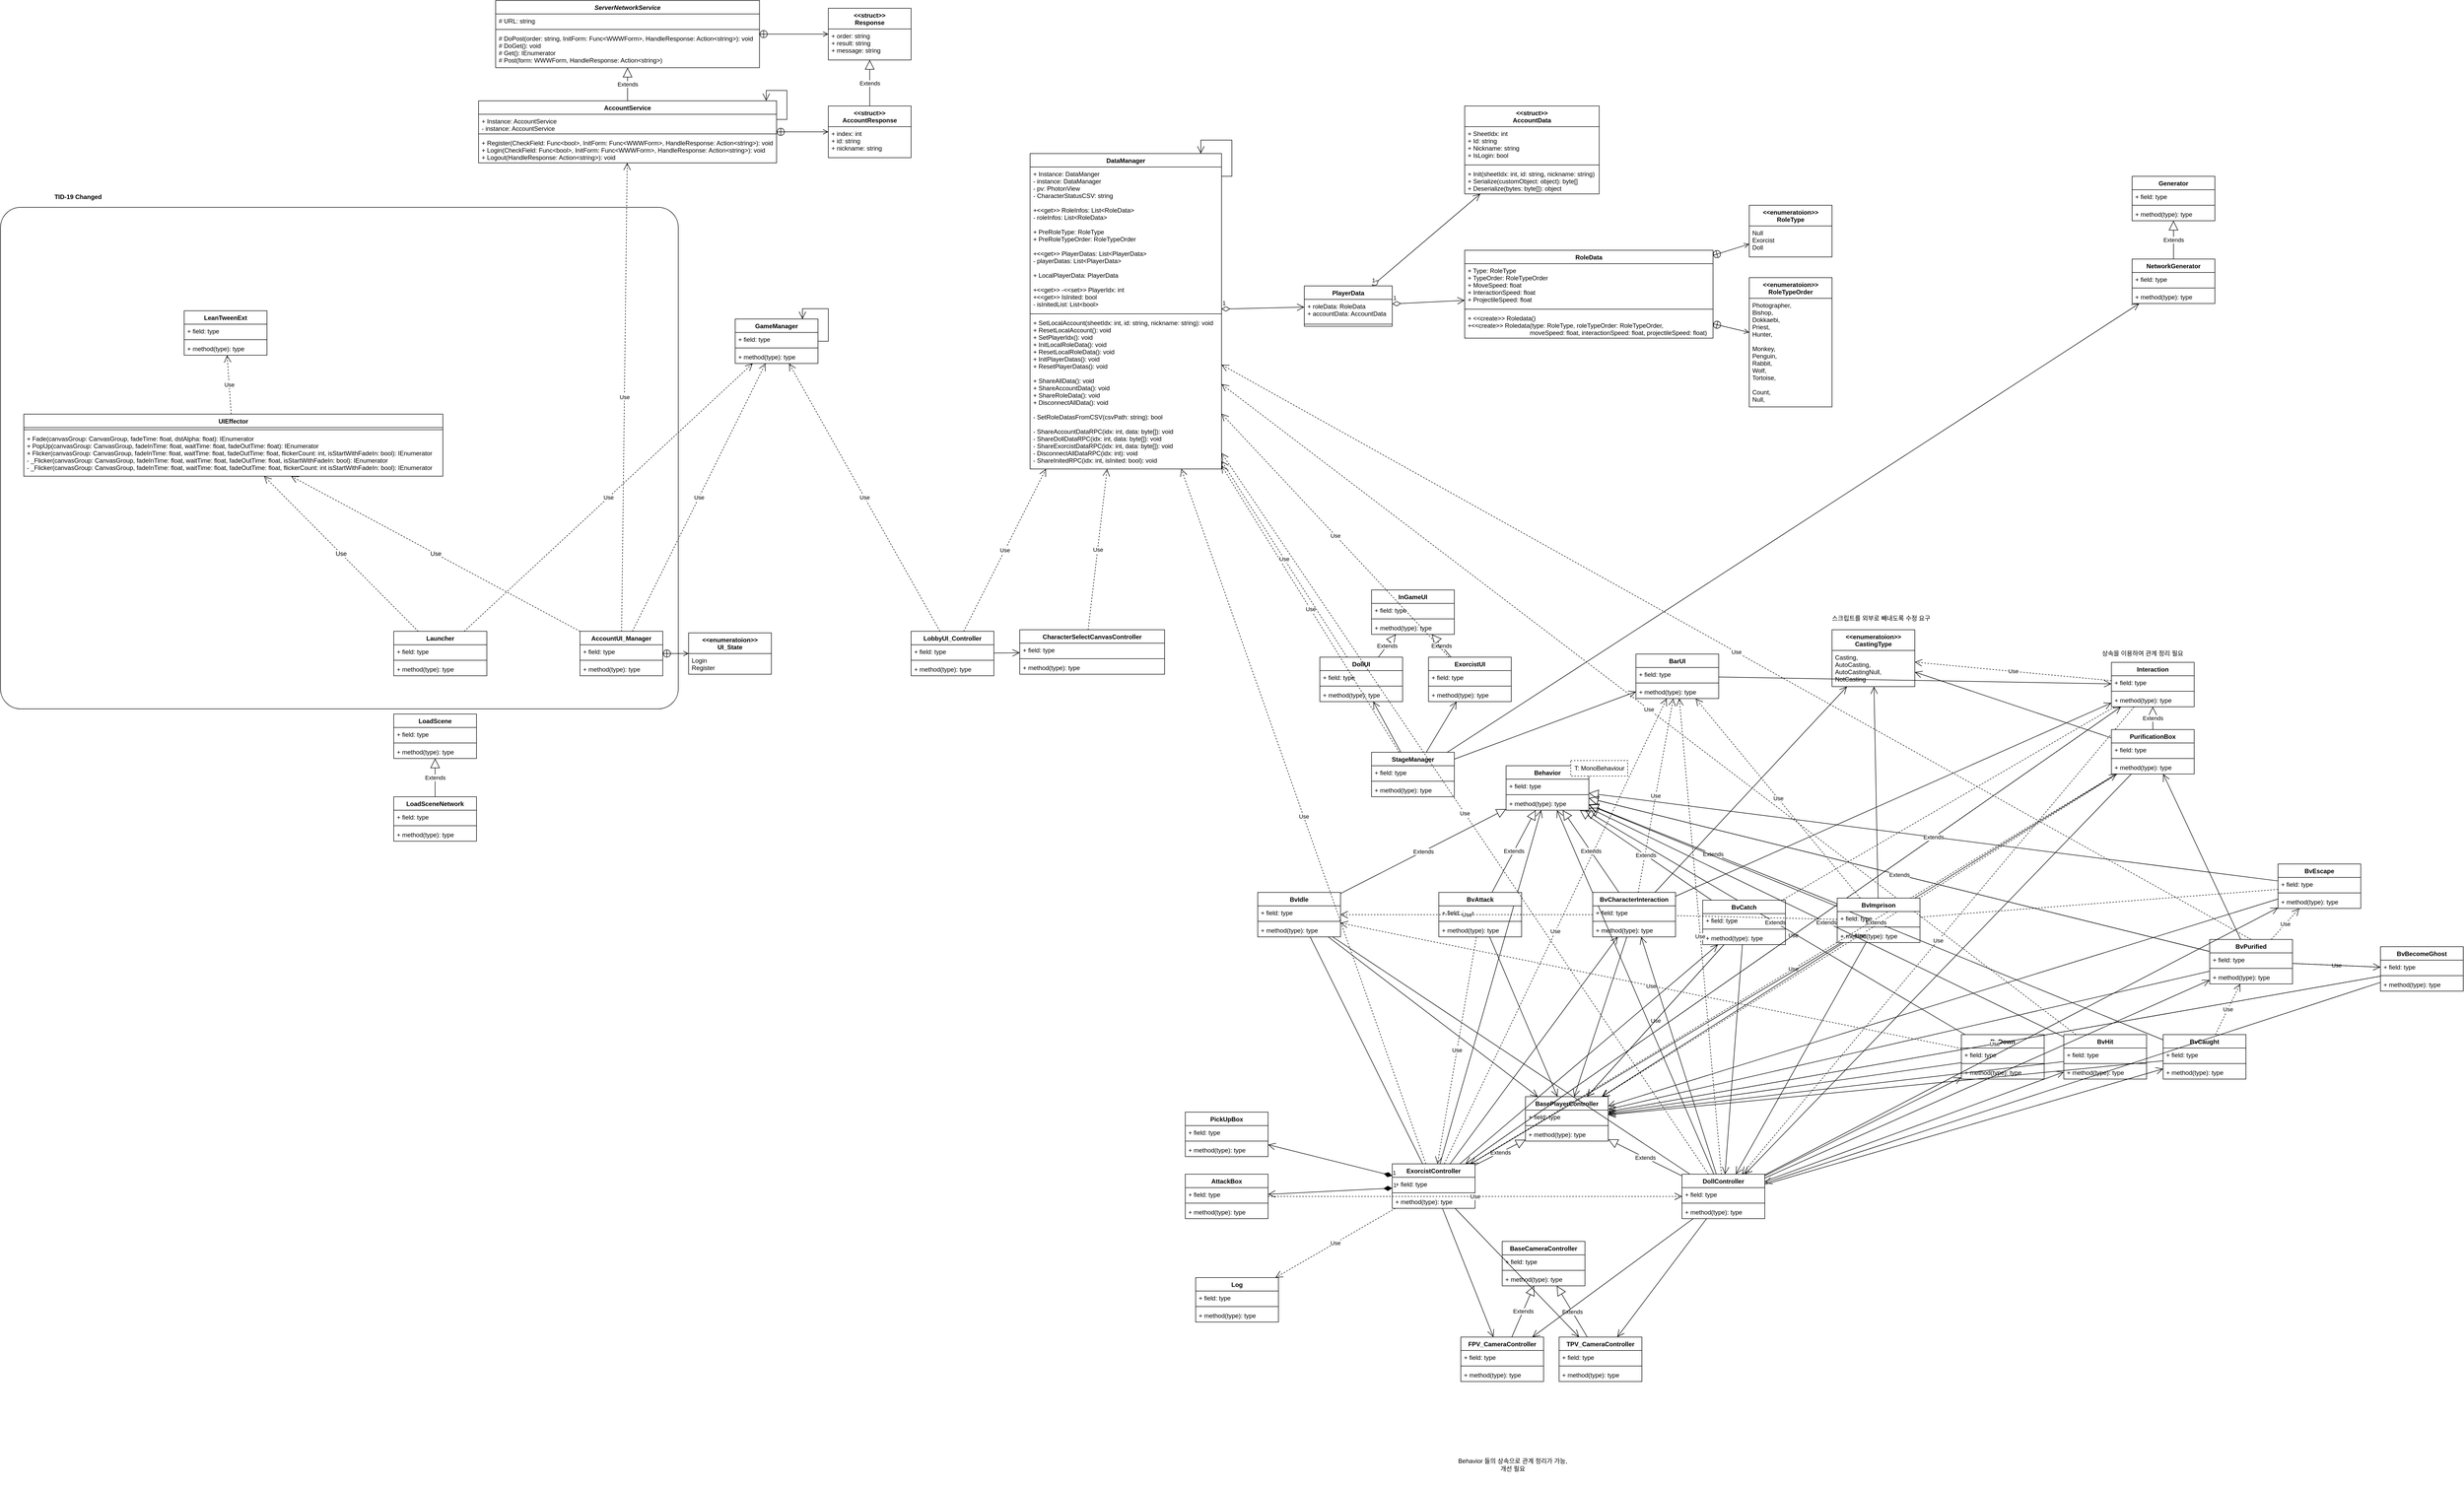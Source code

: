 <mxfile version="20.3.0" type="device"><diagram id="NH-Y0avR81FjexReZCZ9" name="페이지-1"><mxGraphModel dx="2323" dy="2230" grid="1" gridSize="10" guides="1" tooltips="1" connect="1" arrows="1" fold="1" page="1" pageScale="1" pageWidth="827" pageHeight="1169" math="0" shadow="0"><root><mxCell id="0"/><mxCell id="1" parent="0"/><mxCell id="iQ2_lGlvbFGqIrPrXZaf-4" value="" style="rounded=1;whiteSpace=wrap;html=1;fillColor=none;arcSize=4;" vertex="1" parent="1"><mxGeometry x="-680" y="-740" width="1310" height="970" as="geometry"/></mxCell><mxCell id="WNGgheq9W2EGtf0vg9xr-1" value="Launcher" style="swimlane;fontStyle=1;align=center;verticalAlign=top;childLayout=stackLayout;horizontal=1;startSize=26;horizontalStack=0;resizeParent=1;resizeParentMax=0;resizeLast=0;collapsible=1;marginBottom=0;" parent="1" vertex="1"><mxGeometry x="80" y="80" width="180" height="86" as="geometry"/></mxCell><mxCell id="WNGgheq9W2EGtf0vg9xr-80" value="+ field: type" style="text;strokeColor=none;fillColor=none;align=left;verticalAlign=top;spacingLeft=4;spacingRight=4;overflow=hidden;rotatable=0;points=[[0,0.5],[1,0.5]];portConstraint=eastwest;" parent="WNGgheq9W2EGtf0vg9xr-1" vertex="1"><mxGeometry y="26" width="180" height="26" as="geometry"/></mxCell><mxCell id="WNGgheq9W2EGtf0vg9xr-3" value="" style="line;strokeWidth=1;fillColor=none;align=left;verticalAlign=middle;spacingTop=-1;spacingLeft=3;spacingRight=3;rotatable=0;labelPosition=right;points=[];portConstraint=eastwest;" parent="WNGgheq9W2EGtf0vg9xr-1" vertex="1"><mxGeometry y="52" width="180" height="8" as="geometry"/></mxCell><mxCell id="WNGgheq9W2EGtf0vg9xr-4" value="+ method(type): type" style="text;strokeColor=none;fillColor=none;align=left;verticalAlign=top;spacingLeft=4;spacingRight=4;overflow=hidden;rotatable=0;points=[[0,0.5],[1,0.5]];portConstraint=eastwest;" parent="WNGgheq9W2EGtf0vg9xr-1" vertex="1"><mxGeometry y="60" width="180" height="26" as="geometry"/></mxCell><mxCell id="WNGgheq9W2EGtf0vg9xr-14" value="GameManager" style="swimlane;fontStyle=1;align=center;verticalAlign=top;childLayout=stackLayout;horizontal=1;startSize=26;horizontalStack=0;resizeParent=1;resizeParentMax=0;resizeLast=0;collapsible=1;marginBottom=0;" parent="1" vertex="1"><mxGeometry x="740" y="-524" width="160" height="86" as="geometry"/></mxCell><mxCell id="WNGgheq9W2EGtf0vg9xr-15" value="+ field: type" style="text;strokeColor=none;fillColor=none;align=left;verticalAlign=top;spacingLeft=4;spacingRight=4;overflow=hidden;rotatable=0;points=[[0,0.5],[1,0.5]];portConstraint=eastwest;" parent="WNGgheq9W2EGtf0vg9xr-14" vertex="1"><mxGeometry y="26" width="160" height="26" as="geometry"/></mxCell><mxCell id="WNGgheq9W2EGtf0vg9xr-16" value="" style="line;strokeWidth=1;fillColor=none;align=left;verticalAlign=middle;spacingTop=-1;spacingLeft=3;spacingRight=3;rotatable=0;labelPosition=right;points=[];portConstraint=eastwest;" parent="WNGgheq9W2EGtf0vg9xr-14" vertex="1"><mxGeometry y="52" width="160" height="8" as="geometry"/></mxCell><mxCell id="WNGgheq9W2EGtf0vg9xr-17" value="+ method(type): type" style="text;strokeColor=none;fillColor=none;align=left;verticalAlign=top;spacingLeft=4;spacingRight=4;overflow=hidden;rotatable=0;points=[[0,0.5],[1,0.5]];portConstraint=eastwest;" parent="WNGgheq9W2EGtf0vg9xr-14" vertex="1"><mxGeometry y="60" width="160" height="26" as="geometry"/></mxCell><mxCell id="WNGgheq9W2EGtf0vg9xr-119" value="" style="endArrow=open;endFill=1;endSize=12;html=1;rounded=0;edgeStyle=orthogonalEdgeStyle;" parent="WNGgheq9W2EGtf0vg9xr-14" source="WNGgheq9W2EGtf0vg9xr-15" target="WNGgheq9W2EGtf0vg9xr-14" edge="1"><mxGeometry width="160" relative="1" as="geometry"><mxPoint x="80" y="90" as="sourcePoint"/><mxPoint x="240" y="90" as="targetPoint"/><Array as="points"><mxPoint x="180" y="43"/><mxPoint x="180" y="-20"/><mxPoint x="130" y="-20"/></Array></mxGeometry></mxCell><mxCell id="WNGgheq9W2EGtf0vg9xr-18" value="LobbyUI_Controller" style="swimlane;fontStyle=1;align=center;verticalAlign=top;childLayout=stackLayout;horizontal=1;startSize=26;horizontalStack=0;resizeParent=1;resizeParentMax=0;resizeLast=0;collapsible=1;marginBottom=0;" parent="1" vertex="1"><mxGeometry x="1080" y="80" width="160" height="86" as="geometry"/></mxCell><mxCell id="WNGgheq9W2EGtf0vg9xr-19" value="+ field: type" style="text;strokeColor=none;fillColor=none;align=left;verticalAlign=top;spacingLeft=4;spacingRight=4;overflow=hidden;rotatable=0;points=[[0,0.5],[1,0.5]];portConstraint=eastwest;" parent="WNGgheq9W2EGtf0vg9xr-18" vertex="1"><mxGeometry y="26" width="160" height="26" as="geometry"/></mxCell><mxCell id="WNGgheq9W2EGtf0vg9xr-20" value="" style="line;strokeWidth=1;fillColor=none;align=left;verticalAlign=middle;spacingTop=-1;spacingLeft=3;spacingRight=3;rotatable=0;labelPosition=right;points=[];portConstraint=eastwest;" parent="WNGgheq9W2EGtf0vg9xr-18" vertex="1"><mxGeometry y="52" width="160" height="8" as="geometry"/></mxCell><mxCell id="WNGgheq9W2EGtf0vg9xr-21" value="+ method(type): type" style="text;strokeColor=none;fillColor=none;align=left;verticalAlign=top;spacingLeft=4;spacingRight=4;overflow=hidden;rotatable=0;points=[[0,0.5],[1,0.5]];portConstraint=eastwest;" parent="WNGgheq9W2EGtf0vg9xr-18" vertex="1"><mxGeometry y="60" width="160" height="26" as="geometry"/></mxCell><mxCell id="WNGgheq9W2EGtf0vg9xr-22" value="LoadScene" style="swimlane;fontStyle=1;align=center;verticalAlign=top;childLayout=stackLayout;horizontal=1;startSize=26;horizontalStack=0;resizeParent=1;resizeParentMax=0;resizeLast=0;collapsible=1;marginBottom=0;" parent="1" vertex="1"><mxGeometry x="80" y="240" width="160" height="86" as="geometry"/></mxCell><mxCell id="WNGgheq9W2EGtf0vg9xr-23" value="+ field: type" style="text;strokeColor=none;fillColor=none;align=left;verticalAlign=top;spacingLeft=4;spacingRight=4;overflow=hidden;rotatable=0;points=[[0,0.5],[1,0.5]];portConstraint=eastwest;" parent="WNGgheq9W2EGtf0vg9xr-22" vertex="1"><mxGeometry y="26" width="160" height="26" as="geometry"/></mxCell><mxCell id="WNGgheq9W2EGtf0vg9xr-24" value="" style="line;strokeWidth=1;fillColor=none;align=left;verticalAlign=middle;spacingTop=-1;spacingLeft=3;spacingRight=3;rotatable=0;labelPosition=right;points=[];portConstraint=eastwest;" parent="WNGgheq9W2EGtf0vg9xr-22" vertex="1"><mxGeometry y="52" width="160" height="8" as="geometry"/></mxCell><mxCell id="WNGgheq9W2EGtf0vg9xr-25" value="+ method(type): type" style="text;strokeColor=none;fillColor=none;align=left;verticalAlign=top;spacingLeft=4;spacingRight=4;overflow=hidden;rotatable=0;points=[[0,0.5],[1,0.5]];portConstraint=eastwest;" parent="WNGgheq9W2EGtf0vg9xr-22" vertex="1"><mxGeometry y="60" width="160" height="26" as="geometry"/></mxCell><mxCell id="WNGgheq9W2EGtf0vg9xr-26" value="LoadSceneNetwork" style="swimlane;fontStyle=1;align=center;verticalAlign=top;childLayout=stackLayout;horizontal=1;startSize=26;horizontalStack=0;resizeParent=1;resizeParentMax=0;resizeLast=0;collapsible=1;marginBottom=0;" parent="1" vertex="1"><mxGeometry x="80" y="400" width="160" height="86" as="geometry"/></mxCell><mxCell id="WNGgheq9W2EGtf0vg9xr-27" value="+ field: type" style="text;strokeColor=none;fillColor=none;align=left;verticalAlign=top;spacingLeft=4;spacingRight=4;overflow=hidden;rotatable=0;points=[[0,0.5],[1,0.5]];portConstraint=eastwest;" parent="WNGgheq9W2EGtf0vg9xr-26" vertex="1"><mxGeometry y="26" width="160" height="26" as="geometry"/></mxCell><mxCell id="WNGgheq9W2EGtf0vg9xr-28" value="" style="line;strokeWidth=1;fillColor=none;align=left;verticalAlign=middle;spacingTop=-1;spacingLeft=3;spacingRight=3;rotatable=0;labelPosition=right;points=[];portConstraint=eastwest;" parent="WNGgheq9W2EGtf0vg9xr-26" vertex="1"><mxGeometry y="52" width="160" height="8" as="geometry"/></mxCell><mxCell id="WNGgheq9W2EGtf0vg9xr-29" value="+ method(type): type" style="text;strokeColor=none;fillColor=none;align=left;verticalAlign=top;spacingLeft=4;spacingRight=4;overflow=hidden;rotatable=0;points=[[0,0.5],[1,0.5]];portConstraint=eastwest;" parent="WNGgheq9W2EGtf0vg9xr-26" vertex="1"><mxGeometry y="60" width="160" height="26" as="geometry"/></mxCell><mxCell id="WNGgheq9W2EGtf0vg9xr-30" value="ServerNetworkService" style="swimlane;fontStyle=3;align=center;verticalAlign=top;childLayout=stackLayout;horizontal=1;startSize=26;horizontalStack=0;resizeParent=1;resizeParentMax=0;resizeLast=0;collapsible=1;marginBottom=0;" parent="1" vertex="1"><mxGeometry x="277" y="-1140" width="510" height="130" as="geometry"/></mxCell><mxCell id="WNGgheq9W2EGtf0vg9xr-31" value="# URL: string" style="text;strokeColor=none;fillColor=none;align=left;verticalAlign=top;spacingLeft=4;spacingRight=4;overflow=hidden;rotatable=0;points=[[0,0.5],[1,0.5]];portConstraint=eastwest;" parent="WNGgheq9W2EGtf0vg9xr-30" vertex="1"><mxGeometry y="26" width="510" height="26" as="geometry"/></mxCell><mxCell id="WNGgheq9W2EGtf0vg9xr-32" value="" style="line;strokeWidth=1;fillColor=none;align=left;verticalAlign=middle;spacingTop=-1;spacingLeft=3;spacingRight=3;rotatable=0;labelPosition=right;points=[];portConstraint=eastwest;" parent="WNGgheq9W2EGtf0vg9xr-30" vertex="1"><mxGeometry y="52" width="510" height="8" as="geometry"/></mxCell><mxCell id="WNGgheq9W2EGtf0vg9xr-33" value="# DoPost(order: string, InitForm: Func&lt;WWWForm&gt;, HandleResponse: Action&lt;string&gt;): void&#10;# DoGet(): void&#10;# Get(): IEnumerator&#10;# Post(form: WWWForm, HandleResponse: Action&lt;string&gt;)" style="text;strokeColor=none;fillColor=none;align=left;verticalAlign=top;spacingLeft=4;spacingRight=4;overflow=hidden;rotatable=0;points=[[0,0.5],[1,0.5]];portConstraint=eastwest;" parent="WNGgheq9W2EGtf0vg9xr-30" vertex="1"><mxGeometry y="60" width="510" height="70" as="geometry"/></mxCell><mxCell id="WNGgheq9W2EGtf0vg9xr-38" value="&lt;&lt;struct&gt;&gt;&#10;Response" style="swimlane;fontStyle=1;align=center;verticalAlign=top;childLayout=stackLayout;horizontal=1;startSize=40;horizontalStack=0;resizeParent=1;resizeParentMax=0;resizeLast=0;collapsible=1;marginBottom=0;" parent="1" vertex="1"><mxGeometry x="920" y="-1125" width="160" height="100" as="geometry"/></mxCell><mxCell id="WNGgheq9W2EGtf0vg9xr-39" value="+ order: string&#10;+ result: string&#10;+ message: string" style="text;strokeColor=none;fillColor=none;align=left;verticalAlign=top;spacingLeft=4;spacingRight=4;overflow=hidden;rotatable=0;points=[[0,0.5],[1,0.5]];portConstraint=eastwest;" parent="WNGgheq9W2EGtf0vg9xr-38" vertex="1"><mxGeometry y="40" width="160" height="60" as="geometry"/></mxCell><mxCell id="WNGgheq9W2EGtf0vg9xr-81" value="Use" style="endArrow=open;endSize=12;dashed=1;html=1;rounded=0;" parent="1" source="WNGgheq9W2EGtf0vg9xr-1" target="WNGgheq9W2EGtf0vg9xr-14" edge="1"><mxGeometry width="160" relative="1" as="geometry"><mxPoint x="260" y="-50" as="sourcePoint"/><mxPoint x="420" y="-50" as="targetPoint"/></mxGeometry></mxCell><mxCell id="WNGgheq9W2EGtf0vg9xr-88" value="LeanTweenExt" style="swimlane;fontStyle=1;align=center;verticalAlign=top;childLayout=stackLayout;horizontal=1;startSize=26;horizontalStack=0;resizeParent=1;resizeParentMax=0;resizeLast=0;collapsible=1;marginBottom=0;" parent="1" vertex="1"><mxGeometry x="-325" y="-540" width="160" height="86" as="geometry"/></mxCell><mxCell id="WNGgheq9W2EGtf0vg9xr-89" value="+ field: type" style="text;strokeColor=none;fillColor=none;align=left;verticalAlign=top;spacingLeft=4;spacingRight=4;overflow=hidden;rotatable=0;points=[[0,0.5],[1,0.5]];portConstraint=eastwest;" parent="WNGgheq9W2EGtf0vg9xr-88" vertex="1"><mxGeometry y="26" width="160" height="26" as="geometry"/></mxCell><mxCell id="WNGgheq9W2EGtf0vg9xr-90" value="" style="line;strokeWidth=1;fillColor=none;align=left;verticalAlign=middle;spacingTop=-1;spacingLeft=3;spacingRight=3;rotatable=0;labelPosition=right;points=[];portConstraint=eastwest;" parent="WNGgheq9W2EGtf0vg9xr-88" vertex="1"><mxGeometry y="52" width="160" height="8" as="geometry"/></mxCell><mxCell id="WNGgheq9W2EGtf0vg9xr-91" value="+ method(type): type" style="text;strokeColor=none;fillColor=none;align=left;verticalAlign=top;spacingLeft=4;spacingRight=4;overflow=hidden;rotatable=0;points=[[0,0.5],[1,0.5]];portConstraint=eastwest;" parent="WNGgheq9W2EGtf0vg9xr-88" vertex="1"><mxGeometry y="60" width="160" height="26" as="geometry"/></mxCell><mxCell id="WNGgheq9W2EGtf0vg9xr-93" value="Extends" style="endArrow=block;endSize=16;endFill=0;html=1;rounded=0;exitX=0.5;exitY=0;exitDx=0;exitDy=0;" parent="1" source="WNGgheq9W2EGtf0vg9xr-26" target="WNGgheq9W2EGtf0vg9xr-22" edge="1"><mxGeometry width="160" relative="1" as="geometry"><mxPoint x="280" y="496" as="sourcePoint"/><mxPoint x="440" y="496" as="targetPoint"/></mxGeometry></mxCell><mxCell id="WNGgheq9W2EGtf0vg9xr-94" style="edgeStyle=none;rounded=0;orthogonalLoop=1;jettySize=auto;html=1;exitX=0.75;exitY=0;exitDx=0;exitDy=0;" parent="1" source="WNGgheq9W2EGtf0vg9xr-22" target="WNGgheq9W2EGtf0vg9xr-22" edge="1"><mxGeometry relative="1" as="geometry"/></mxCell><mxCell id="WNGgheq9W2EGtf0vg9xr-99" value="Use" style="endArrow=open;endSize=12;dashed=1;html=1;rounded=0;" parent="1" source="WNGgheq9W2EGtf0vg9xr-18" target="WNGgheq9W2EGtf0vg9xr-14" edge="1"><mxGeometry width="160" relative="1" as="geometry"><mxPoint x="530" y="160" as="sourcePoint"/><mxPoint x="690" y="160" as="targetPoint"/></mxGeometry></mxCell><mxCell id="WNGgheq9W2EGtf0vg9xr-101" value="DataManager" style="swimlane;fontStyle=1;align=center;verticalAlign=top;childLayout=stackLayout;horizontal=1;startSize=26;horizontalStack=0;resizeParent=1;resizeParentMax=0;resizeLast=0;collapsible=1;marginBottom=0;" parent="1" vertex="1"><mxGeometry x="1310" y="-844" width="370" height="610" as="geometry"/></mxCell><mxCell id="WNGgheq9W2EGtf0vg9xr-102" value="+ Instance: DataManger&#10;- instance: DataManager&#10;- pv: PhotonView&#10;- CharacterStatusCSV: string&#10;&#10;+&lt;&lt;get&gt;&gt; RoleInfos: List&lt;RoleData&gt;&#10;- roleInfos: List&lt;RoleData&gt;&#10;&#10;+ PreRoleType: RoleType&#10;+ PreRoleTypeOrder: RoleTypeOrder&#10;&#10;+&lt;&lt;get&gt;&gt; PlayerDatas: List&lt;PlayerData&gt;&#10;- playerDatas: List&lt;PlayerData&gt;&#10;&#10;+ LocalPlayerData: PlayerData&#10;&#10;+&lt;&lt;get&gt;&gt; -&lt;&lt;set&gt;&gt; PlayerIdx: int&#10;+&lt;&lt;get&gt;&gt; IsInited: bool&#10;- isInitedList: List&lt;bool&gt;" style="text;strokeColor=none;fillColor=none;align=left;verticalAlign=top;spacingLeft=4;spacingRight=4;overflow=hidden;rotatable=0;points=[[0,0.5],[1,0.5]];portConstraint=eastwest;" parent="WNGgheq9W2EGtf0vg9xr-101" vertex="1"><mxGeometry y="26" width="370" height="280" as="geometry"/></mxCell><mxCell id="WNGgheq9W2EGtf0vg9xr-103" value="" style="line;strokeWidth=1;fillColor=none;align=left;verticalAlign=middle;spacingTop=-1;spacingLeft=3;spacingRight=3;rotatable=0;labelPosition=right;points=[];portConstraint=eastwest;" parent="WNGgheq9W2EGtf0vg9xr-101" vertex="1"><mxGeometry y="306" width="370" height="8" as="geometry"/></mxCell><mxCell id="WNGgheq9W2EGtf0vg9xr-104" value="+ SetLocalAccount(sheetIdx: int, id: string, nickname: string): void&#10;+ ResetLocalAccount(): void&#10;+ SetPlayerIdx(): void&#10;+ InitLocalRoleData(): void&#10;+ ResetLocalRoleData(): void&#10;+ InitPlayerDatas(): void&#10;+ ResetPlayerDatas(): void&#10;&#10;+ ShareAllData(): void&#10;+ ShareAccountData(): void&#10;+ ShareRoleData(): void&#10;+ DisconnectAllData(): void&#10;&#10;- SetRoleDatasFromCSV(csvPath: string): bool&#10;&#10;- ShareAccountDataRPC(idx: int, data: byte[]): void&#10;- ShareDollDataRPC(idx: int, data: byte[]): void&#10;- ShareExorcistDataRPC(idx: int, data: byte[]): void&#10;- DisconnectAllDataRPC(idx: int): void&#10;- ShareInitedRPC(idx: int, isInited: bool): void" style="text;strokeColor=none;fillColor=none;align=left;verticalAlign=top;spacingLeft=4;spacingRight=4;overflow=hidden;rotatable=0;points=[[0,0.5],[1,0.5]];portConstraint=eastwest;" parent="WNGgheq9W2EGtf0vg9xr-101" vertex="1"><mxGeometry y="314" width="370" height="296" as="geometry"/></mxCell><mxCell id="WNGgheq9W2EGtf0vg9xr-121" value="" style="endArrow=open;endFill=1;endSize=12;html=1;rounded=0;edgeStyle=orthogonalEdgeStyle;" parent="WNGgheq9W2EGtf0vg9xr-101" source="WNGgheq9W2EGtf0vg9xr-102" target="WNGgheq9W2EGtf0vg9xr-101" edge="1"><mxGeometry width="160" relative="1" as="geometry"><mxPoint x="160.0" y="43" as="sourcePoint"/><mxPoint x="130.0" y="2.274e-13" as="targetPoint"/><Array as="points"><mxPoint x="390" y="44"/><mxPoint x="390" y="-26"/><mxPoint x="330" y="-26"/></Array></mxGeometry></mxCell><mxCell id="WNGgheq9W2EGtf0vg9xr-105" value="Use" style="endArrow=open;endSize=12;dashed=1;html=1;rounded=0;" parent="1" source="WNGgheq9W2EGtf0vg9xr-18" target="WNGgheq9W2EGtf0vg9xr-101" edge="1"><mxGeometry width="160" relative="1" as="geometry"><mxPoint x="800" y="60" as="sourcePoint"/><mxPoint x="960" y="60" as="targetPoint"/></mxGeometry></mxCell><mxCell id="WNGgheq9W2EGtf0vg9xr-106" value="CharacterSelectCanvasController" style="swimlane;fontStyle=1;align=center;verticalAlign=top;childLayout=stackLayout;horizontal=1;startSize=26;horizontalStack=0;resizeParent=1;resizeParentMax=0;resizeLast=0;collapsible=1;marginBottom=0;" parent="1" vertex="1"><mxGeometry x="1290" y="77" width="280" height="86" as="geometry"/></mxCell><mxCell id="WNGgheq9W2EGtf0vg9xr-107" value="+ field: type" style="text;strokeColor=none;fillColor=none;align=left;verticalAlign=top;spacingLeft=4;spacingRight=4;overflow=hidden;rotatable=0;points=[[0,0.5],[1,0.5]];portConstraint=eastwest;" parent="WNGgheq9W2EGtf0vg9xr-106" vertex="1"><mxGeometry y="26" width="280" height="26" as="geometry"/></mxCell><mxCell id="WNGgheq9W2EGtf0vg9xr-108" value="" style="line;strokeWidth=1;fillColor=none;align=left;verticalAlign=middle;spacingTop=-1;spacingLeft=3;spacingRight=3;rotatable=0;labelPosition=right;points=[];portConstraint=eastwest;" parent="WNGgheq9W2EGtf0vg9xr-106" vertex="1"><mxGeometry y="52" width="280" height="8" as="geometry"/></mxCell><mxCell id="WNGgheq9W2EGtf0vg9xr-109" value="+ method(type): type" style="text;strokeColor=none;fillColor=none;align=left;verticalAlign=top;spacingLeft=4;spacingRight=4;overflow=hidden;rotatable=0;points=[[0,0.5],[1,0.5]];portConstraint=eastwest;" parent="WNGgheq9W2EGtf0vg9xr-106" vertex="1"><mxGeometry y="60" width="280" height="26" as="geometry"/></mxCell><mxCell id="WNGgheq9W2EGtf0vg9xr-114" value="" style="endArrow=open;endFill=1;endSize=12;html=1;rounded=0;" parent="1" source="WNGgheq9W2EGtf0vg9xr-18" target="WNGgheq9W2EGtf0vg9xr-106" edge="1"><mxGeometry width="160" relative="1" as="geometry"><mxPoint x="1720" y="50" as="sourcePoint"/><mxPoint x="1880" y="50" as="targetPoint"/></mxGeometry></mxCell><mxCell id="WNGgheq9W2EGtf0vg9xr-115" value="Use" style="endArrow=open;endSize=12;dashed=1;html=1;rounded=0;exitX=0.472;exitY=0.002;exitDx=0;exitDy=0;exitPerimeter=0;" parent="1" source="WNGgheq9W2EGtf0vg9xr-106" target="WNGgheq9W2EGtf0vg9xr-101" edge="1"><mxGeometry width="160" relative="1" as="geometry"><mxPoint x="810" y="-30" as="sourcePoint"/><mxPoint x="970" y="-30" as="targetPoint"/></mxGeometry></mxCell><mxCell id="WNGgheq9W2EGtf0vg9xr-133" value="AccountUI_Manager" style="swimlane;fontStyle=1;align=center;verticalAlign=top;childLayout=stackLayout;horizontal=1;startSize=26;horizontalStack=0;resizeParent=1;resizeParentMax=0;resizeLast=0;collapsible=1;marginBottom=0;fillColor=none;" parent="1" vertex="1"><mxGeometry x="440" y="80" width="160" height="86" as="geometry"/></mxCell><mxCell id="WNGgheq9W2EGtf0vg9xr-134" value="+ field: type" style="text;strokeColor=none;fillColor=none;align=left;verticalAlign=top;spacingLeft=4;spacingRight=4;overflow=hidden;rotatable=0;points=[[0,0.5],[1,0.5]];portConstraint=eastwest;" parent="WNGgheq9W2EGtf0vg9xr-133" vertex="1"><mxGeometry y="26" width="160" height="26" as="geometry"/></mxCell><mxCell id="WNGgheq9W2EGtf0vg9xr-135" value="" style="line;strokeWidth=1;fillColor=none;align=left;verticalAlign=middle;spacingTop=-1;spacingLeft=3;spacingRight=3;rotatable=0;labelPosition=right;points=[];portConstraint=eastwest;" parent="WNGgheq9W2EGtf0vg9xr-133" vertex="1"><mxGeometry y="52" width="160" height="8" as="geometry"/></mxCell><mxCell id="WNGgheq9W2EGtf0vg9xr-136" value="+ method(type): type" style="text;strokeColor=none;fillColor=none;align=left;verticalAlign=top;spacingLeft=4;spacingRight=4;overflow=hidden;rotatable=0;points=[[0,0.5],[1,0.5]];portConstraint=eastwest;" parent="WNGgheq9W2EGtf0vg9xr-133" vertex="1"><mxGeometry y="60" width="160" height="26" as="geometry"/></mxCell><mxCell id="WNGgheq9W2EGtf0vg9xr-137" value="&lt;&lt;enumeratoion&gt;&gt;&#10;UI_State" style="swimlane;fontStyle=1;align=center;verticalAlign=top;childLayout=stackLayout;horizontal=1;startSize=40;horizontalStack=0;resizeParent=1;resizeParentMax=0;resizeLast=0;collapsible=1;marginBottom=0;fillColor=none;" parent="1" vertex="1"><mxGeometry x="650" y="83" width="160" height="80" as="geometry"/></mxCell><mxCell id="WNGgheq9W2EGtf0vg9xr-138" value="Login&#10;Register" style="text;strokeColor=none;fillColor=none;align=left;verticalAlign=top;spacingLeft=4;spacingRight=4;overflow=hidden;rotatable=0;points=[[0,0.5],[1,0.5]];portConstraint=eastwest;" parent="WNGgheq9W2EGtf0vg9xr-137" vertex="1"><mxGeometry y="40" width="160" height="40" as="geometry"/></mxCell><mxCell id="WNGgheq9W2EGtf0vg9xr-141" value="" style="endArrow=open;startArrow=circlePlus;endFill=0;startFill=0;endSize=8;html=1;rounded=0;" parent="1" source="WNGgheq9W2EGtf0vg9xr-133" target="WNGgheq9W2EGtf0vg9xr-137" edge="1"><mxGeometry width="160" relative="1" as="geometry"><mxPoint x="620" y="220" as="sourcePoint"/><mxPoint x="780" y="220" as="targetPoint"/></mxGeometry></mxCell><mxCell id="WNGgheq9W2EGtf0vg9xr-142" value="UIEffector" style="swimlane;fontStyle=1;align=center;verticalAlign=top;childLayout=stackLayout;horizontal=1;startSize=26;horizontalStack=0;resizeParent=1;resizeParentMax=0;resizeLast=0;collapsible=1;marginBottom=0;fillColor=none;" parent="1" vertex="1"><mxGeometry x="-635" y="-340" width="810" height="120" as="geometry"/></mxCell><mxCell id="WNGgheq9W2EGtf0vg9xr-144" value="" style="line;strokeWidth=1;fillColor=none;align=left;verticalAlign=middle;spacingTop=-1;spacingLeft=3;spacingRight=3;rotatable=0;labelPosition=right;points=[];portConstraint=eastwest;" parent="WNGgheq9W2EGtf0vg9xr-142" vertex="1"><mxGeometry y="26" width="810" height="8" as="geometry"/></mxCell><mxCell id="WNGgheq9W2EGtf0vg9xr-145" value="+ Fade(canvasGroup: CanvasGroup, fadeTime: float, dstAlpha: float): IEnumerator&#10;+ PopUp(canvasGroup: CanvasGroup, fadeInTime: float, waitTime: float, fadeOutTime: float): IEnumerator&#10;+ Flicker(canvasGroup: CanvasGroup, fadeInTime: float, waitTime: float, fadeOutTime: float, flickerCount: int, isStartWithFadeIn: bool): IEnumerator&#10;- _Flicker(canvasGroup: CanvasGroup, fadeInTime: float, waitTime: float, fadeOutTime: float, isStartWithFadeIn: bool): IEnumerator&#10;- _Flicker(canvasGroup: CanvasGroup, fadeInTime: float, waitTime: float, fadeOutTime: float, flickerCount: int isStartWithFadeIn: bool): IEnumerator&#10;" style="text;strokeColor=none;fillColor=none;align=left;verticalAlign=top;spacingLeft=4;spacingRight=4;overflow=hidden;rotatable=0;points=[[0,0.5],[1,0.5]];portConstraint=eastwest;" parent="WNGgheq9W2EGtf0vg9xr-142" vertex="1"><mxGeometry y="34" width="810" height="86" as="geometry"/></mxCell><mxCell id="WNGgheq9W2EGtf0vg9xr-152" value="AccountService" style="swimlane;fontStyle=1;align=center;verticalAlign=top;childLayout=stackLayout;horizontal=1;startSize=26;horizontalStack=0;resizeParent=1;resizeParentMax=0;resizeLast=0;collapsible=1;marginBottom=0;" parent="1" vertex="1"><mxGeometry x="244" y="-946" width="576" height="120" as="geometry"/></mxCell><mxCell id="WNGgheq9W2EGtf0vg9xr-153" value="+ Instance: AccountService&#10;- instance: AccountService" style="text;strokeColor=none;fillColor=none;align=left;verticalAlign=top;spacingLeft=4;spacingRight=4;overflow=hidden;rotatable=0;points=[[0,0.5],[1,0.5]];portConstraint=eastwest;" parent="WNGgheq9W2EGtf0vg9xr-152" vertex="1"><mxGeometry y="26" width="576" height="34" as="geometry"/></mxCell><mxCell id="WNGgheq9W2EGtf0vg9xr-154" value="" style="line;strokeWidth=1;fillColor=none;align=left;verticalAlign=middle;spacingTop=-1;spacingLeft=3;spacingRight=3;rotatable=0;labelPosition=right;points=[];portConstraint=eastwest;" parent="WNGgheq9W2EGtf0vg9xr-152" vertex="1"><mxGeometry y="60" width="576" height="8" as="geometry"/></mxCell><mxCell id="WNGgheq9W2EGtf0vg9xr-155" value="+ Register(CheckField: Func&lt;bool&gt;, InitForm: Func&lt;WWWForm&gt;, HandleResponse: Action&lt;string&gt;): void&#10;+ Login(CheckField: Func&lt;bool&gt;, InitForm: Func&lt;WWWForm&gt;, HandleResponse: Action&lt;string&gt;): void&#10;+ Logout(HandleResponse: Action&lt;string&gt;): void&#10;" style="text;strokeColor=none;fillColor=none;align=left;verticalAlign=top;spacingLeft=4;spacingRight=4;overflow=hidden;rotatable=0;points=[[0,0.5],[1,0.5]];portConstraint=eastwest;" parent="WNGgheq9W2EGtf0vg9xr-152" vertex="1"><mxGeometry y="68" width="576" height="52" as="geometry"/></mxCell><mxCell id="WNGgheq9W2EGtf0vg9xr-156" value="" style="endArrow=open;endFill=1;endSize=12;html=1;rounded=0;edgeStyle=orthogonalEdgeStyle;" parent="WNGgheq9W2EGtf0vg9xr-152" source="WNGgheq9W2EGtf0vg9xr-153" target="WNGgheq9W2EGtf0vg9xr-152" edge="1"><mxGeometry width="160" relative="1" as="geometry"><mxPoint x="80" y="90" as="sourcePoint"/><mxPoint x="240" y="90" as="targetPoint"/><Array as="points"><mxPoint x="596" y="36"/><mxPoint x="596" y="-20"/><mxPoint x="556" y="-20"/></Array></mxGeometry></mxCell><mxCell id="WNGgheq9W2EGtf0vg9xr-157" value="Use" style="endArrow=open;endSize=12;dashed=1;html=1;rounded=0;" parent="1" source="WNGgheq9W2EGtf0vg9xr-133" target="WNGgheq9W2EGtf0vg9xr-152" edge="1"><mxGeometry width="160" relative="1" as="geometry"><mxPoint x="820" y="-230" as="sourcePoint"/><mxPoint x="980" y="-230" as="targetPoint"/></mxGeometry></mxCell><mxCell id="WNGgheq9W2EGtf0vg9xr-162" value="Extends" style="endArrow=block;endSize=16;endFill=0;html=1;rounded=0;" parent="1" source="WNGgheq9W2EGtf0vg9xr-152" target="WNGgheq9W2EGtf0vg9xr-30" edge="1"><mxGeometry width="160" relative="1" as="geometry"><mxPoint x="430" y="-880" as="sourcePoint"/><mxPoint x="590" y="-880" as="targetPoint"/></mxGeometry></mxCell><mxCell id="WNGgheq9W2EGtf0vg9xr-163" value="" style="endArrow=open;startArrow=circlePlus;endFill=0;startFill=0;endSize=8;html=1;rounded=0;" parent="1" source="WNGgheq9W2EGtf0vg9xr-30" target="WNGgheq9W2EGtf0vg9xr-38" edge="1"><mxGeometry width="160" relative="1" as="geometry"><mxPoint x="770" y="-930" as="sourcePoint"/><mxPoint x="930" y="-930" as="targetPoint"/></mxGeometry></mxCell><mxCell id="WNGgheq9W2EGtf0vg9xr-164" value="&lt;&lt;struct&gt;&gt;&#10;AccountResponse" style="swimlane;fontStyle=1;align=center;verticalAlign=top;childLayout=stackLayout;horizontal=1;startSize=40;horizontalStack=0;resizeParent=1;resizeParentMax=0;resizeLast=0;collapsible=1;marginBottom=0;" parent="1" vertex="1"><mxGeometry x="920" y="-936" width="160" height="100" as="geometry"/></mxCell><mxCell id="WNGgheq9W2EGtf0vg9xr-165" value="+ index: int&#10;+ id: string&#10;+ nickname: string&#10;" style="text;strokeColor=none;fillColor=none;align=left;verticalAlign=top;spacingLeft=4;spacingRight=4;overflow=hidden;rotatable=0;points=[[0,0.5],[1,0.5]];portConstraint=eastwest;" parent="WNGgheq9W2EGtf0vg9xr-164" vertex="1"><mxGeometry y="40" width="160" height="60" as="geometry"/></mxCell><mxCell id="WNGgheq9W2EGtf0vg9xr-166" value="Extends" style="endArrow=block;endSize=16;endFill=0;html=1;rounded=0;" parent="1" source="WNGgheq9W2EGtf0vg9xr-164" target="WNGgheq9W2EGtf0vg9xr-38" edge="1"><mxGeometry width="160" relative="1" as="geometry"><mxPoint x="930" y="-810" as="sourcePoint"/><mxPoint x="1090" y="-810" as="targetPoint"/></mxGeometry></mxCell><mxCell id="WNGgheq9W2EGtf0vg9xr-167" value="" style="endArrow=open;startArrow=circlePlus;endFill=0;startFill=0;endSize=8;html=1;rounded=0;" parent="1" source="WNGgheq9W2EGtf0vg9xr-152" target="WNGgheq9W2EGtf0vg9xr-164" edge="1"><mxGeometry width="160" relative="1" as="geometry"><mxPoint x="650" y="-890" as="sourcePoint"/><mxPoint x="733" y="-890" as="targetPoint"/></mxGeometry></mxCell><mxCell id="WNGgheq9W2EGtf0vg9xr-168" value="Use" style="endArrow=open;endSize=12;dashed=1;html=1;rounded=0;" parent="1" source="WNGgheq9W2EGtf0vg9xr-133" target="WNGgheq9W2EGtf0vg9xr-14" edge="1"><mxGeometry width="160" relative="1" as="geometry"><mxPoint x="226.275" y="90" as="sourcePoint"/><mxPoint x="783.725" y="-428.0" as="targetPoint"/></mxGeometry></mxCell><mxCell id="WNGgheq9W2EGtf0vg9xr-169" value="StageManager" style="swimlane;fontStyle=1;align=center;verticalAlign=top;childLayout=stackLayout;horizontal=1;startSize=26;horizontalStack=0;resizeParent=1;resizeParentMax=0;resizeLast=0;collapsible=1;marginBottom=0;fillColor=none;" parent="1" vertex="1"><mxGeometry x="1970" y="314" width="160" height="86" as="geometry"/></mxCell><mxCell id="WNGgheq9W2EGtf0vg9xr-170" value="+ field: type" style="text;strokeColor=none;fillColor=none;align=left;verticalAlign=top;spacingLeft=4;spacingRight=4;overflow=hidden;rotatable=0;points=[[0,0.5],[1,0.5]];portConstraint=eastwest;" parent="WNGgheq9W2EGtf0vg9xr-169" vertex="1"><mxGeometry y="26" width="160" height="26" as="geometry"/></mxCell><mxCell id="WNGgheq9W2EGtf0vg9xr-171" value="" style="line;strokeWidth=1;fillColor=none;align=left;verticalAlign=middle;spacingTop=-1;spacingLeft=3;spacingRight=3;rotatable=0;labelPosition=right;points=[];portConstraint=eastwest;" parent="WNGgheq9W2EGtf0vg9xr-169" vertex="1"><mxGeometry y="52" width="160" height="8" as="geometry"/></mxCell><mxCell id="WNGgheq9W2EGtf0vg9xr-172" value="+ method(type): type" style="text;strokeColor=none;fillColor=none;align=left;verticalAlign=top;spacingLeft=4;spacingRight=4;overflow=hidden;rotatable=0;points=[[0,0.5],[1,0.5]];portConstraint=eastwest;" parent="WNGgheq9W2EGtf0vg9xr-169" vertex="1"><mxGeometry y="60" width="160" height="26" as="geometry"/></mxCell><mxCell id="WNGgheq9W2EGtf0vg9xr-173" value="PlayerData" style="swimlane;fontStyle=1;align=center;verticalAlign=top;childLayout=stackLayout;horizontal=1;startSize=26;horizontalStack=0;resizeParent=1;resizeParentMax=0;resizeLast=0;collapsible=1;marginBottom=0;fillColor=none;" parent="1" vertex="1"><mxGeometry x="1840" y="-588" width="170" height="78" as="geometry"/></mxCell><mxCell id="WNGgheq9W2EGtf0vg9xr-174" value="+ roleData: RoleData&#10;+ accountData: AccountData" style="text;strokeColor=none;fillColor=none;align=left;verticalAlign=top;spacingLeft=4;spacingRight=4;overflow=hidden;rotatable=0;points=[[0,0.5],[1,0.5]];portConstraint=eastwest;" parent="WNGgheq9W2EGtf0vg9xr-173" vertex="1"><mxGeometry y="26" width="170" height="44" as="geometry"/></mxCell><mxCell id="WNGgheq9W2EGtf0vg9xr-175" value="" style="line;strokeWidth=1;fillColor=none;align=left;verticalAlign=middle;spacingTop=-1;spacingLeft=3;spacingRight=3;rotatable=0;labelPosition=right;points=[];portConstraint=eastwest;" parent="WNGgheq9W2EGtf0vg9xr-173" vertex="1"><mxGeometry y="70" width="170" height="8" as="geometry"/></mxCell><mxCell id="WNGgheq9W2EGtf0vg9xr-181" value="&lt;&lt;struct&gt;&gt;&#10;AccountData" style="swimlane;fontStyle=1;align=center;verticalAlign=top;childLayout=stackLayout;horizontal=1;startSize=40;horizontalStack=0;resizeParent=1;resizeParentMax=0;resizeLast=0;collapsible=1;marginBottom=0;fillColor=none;" parent="1" vertex="1"><mxGeometry x="2150" y="-936" width="260" height="170" as="geometry"/></mxCell><mxCell id="WNGgheq9W2EGtf0vg9xr-182" value="+ SheetIdx: int&#10;+ Id: string&#10;+ Nickname: string&#10;+ IsLogin: bool" style="text;strokeColor=none;fillColor=none;align=left;verticalAlign=top;spacingLeft=4;spacingRight=4;overflow=hidden;rotatable=0;points=[[0,0.5],[1,0.5]];portConstraint=eastwest;" parent="WNGgheq9W2EGtf0vg9xr-181" vertex="1"><mxGeometry y="40" width="260" height="70" as="geometry"/></mxCell><mxCell id="WNGgheq9W2EGtf0vg9xr-183" value="" style="line;strokeWidth=1;fillColor=none;align=left;verticalAlign=middle;spacingTop=-1;spacingLeft=3;spacingRight=3;rotatable=0;labelPosition=right;points=[];portConstraint=eastwest;" parent="WNGgheq9W2EGtf0vg9xr-181" vertex="1"><mxGeometry y="110" width="260" height="8" as="geometry"/></mxCell><mxCell id="WNGgheq9W2EGtf0vg9xr-184" value="+ Init(sheetIdx: int, id: string, nickname: string)&#10;+ Serialize(customObject: object): byte[]&#10;+ Deserialize(bytes: byte[]): object" style="text;strokeColor=none;fillColor=none;align=left;verticalAlign=top;spacingLeft=4;spacingRight=4;overflow=hidden;rotatable=0;points=[[0,0.5],[1,0.5]];portConstraint=eastwest;" parent="WNGgheq9W2EGtf0vg9xr-181" vertex="1"><mxGeometry y="118" width="260" height="52" as="geometry"/></mxCell><mxCell id="WNGgheq9W2EGtf0vg9xr-185" value="1" style="endArrow=open;html=1;endSize=12;startArrow=diamondThin;startSize=14;startFill=0;align=left;verticalAlign=bottom;rounded=0;" parent="1" source="WNGgheq9W2EGtf0vg9xr-173" target="WNGgheq9W2EGtf0vg9xr-181" edge="1"><mxGeometry x="-1" y="3" relative="1" as="geometry"><mxPoint x="1880" y="-580" as="sourcePoint"/><mxPoint x="2040" y="-580" as="targetPoint"/></mxGeometry></mxCell><mxCell id="WNGgheq9W2EGtf0vg9xr-186" value="RoleData" style="swimlane;fontStyle=1;align=center;verticalAlign=top;childLayout=stackLayout;horizontal=1;startSize=26;horizontalStack=0;resizeParent=1;resizeParentMax=0;resizeLast=0;collapsible=1;marginBottom=0;fillColor=none;" parent="1" vertex="1"><mxGeometry x="2150" y="-657" width="480" height="170" as="geometry"/></mxCell><mxCell id="WNGgheq9W2EGtf0vg9xr-187" value="+ Type: RoleType&#10;+ TypeOrder: RoleTypeOrder&#10;+ MoveSpeed: float&#10;+ InteractionSpeed: float&#10;+ ProjectileSpeed: float" style="text;strokeColor=none;fillColor=none;align=left;verticalAlign=top;spacingLeft=4;spacingRight=4;overflow=hidden;rotatable=0;points=[[0,0.5],[1,0.5]];portConstraint=eastwest;" parent="WNGgheq9W2EGtf0vg9xr-186" vertex="1"><mxGeometry y="26" width="480" height="84" as="geometry"/></mxCell><mxCell id="WNGgheq9W2EGtf0vg9xr-188" value="" style="line;strokeWidth=1;fillColor=none;align=left;verticalAlign=middle;spacingTop=-1;spacingLeft=3;spacingRight=3;rotatable=0;labelPosition=right;points=[];portConstraint=eastwest;" parent="WNGgheq9W2EGtf0vg9xr-186" vertex="1"><mxGeometry y="110" width="480" height="8" as="geometry"/></mxCell><mxCell id="WNGgheq9W2EGtf0vg9xr-189" value="+ &lt;&lt;create&gt;&gt; Roledata()&#10;+&lt;&lt;create&gt;&gt; Roledata(type: RoleType, roleTypeOrder: RoleTypeOrder,&#10;                                    moveSpeed: float, interactionSpeed: float, projectileSpeed: float)" style="text;strokeColor=none;fillColor=none;align=left;verticalAlign=top;spacingLeft=4;spacingRight=4;overflow=hidden;rotatable=0;points=[[0,0.5],[1,0.5]];portConstraint=eastwest;" parent="WNGgheq9W2EGtf0vg9xr-186" vertex="1"><mxGeometry y="118" width="480" height="52" as="geometry"/></mxCell><mxCell id="WNGgheq9W2EGtf0vg9xr-195" value="&lt;&lt;enumeratoion&gt;&gt;&#10;RoleType" style="swimlane;fontStyle=1;align=center;verticalAlign=top;childLayout=stackLayout;horizontal=1;startSize=40;horizontalStack=0;resizeParent=1;resizeParentMax=0;resizeLast=0;collapsible=1;marginBottom=0;fillColor=none;" parent="1" vertex="1"><mxGeometry x="2700" y="-744" width="160" height="100" as="geometry"/></mxCell><mxCell id="WNGgheq9W2EGtf0vg9xr-196" value="Null&#10;Exorcist&#10;Doll" style="text;strokeColor=none;fillColor=none;align=left;verticalAlign=top;spacingLeft=4;spacingRight=4;overflow=hidden;rotatable=0;points=[[0,0.5],[1,0.5]];portConstraint=eastwest;" parent="WNGgheq9W2EGtf0vg9xr-195" vertex="1"><mxGeometry y="40" width="160" height="60" as="geometry"/></mxCell><mxCell id="WNGgheq9W2EGtf0vg9xr-197" value="" style="endArrow=open;startArrow=circlePlus;endFill=0;startFill=0;endSize=8;html=1;rounded=0;" parent="1" source="WNGgheq9W2EGtf0vg9xr-186" target="WNGgheq9W2EGtf0vg9xr-195" edge="1"><mxGeometry width="160" relative="1" as="geometry"><mxPoint x="2260" y="-364" as="sourcePoint"/><mxPoint x="2420" y="-364" as="targetPoint"/></mxGeometry></mxCell><mxCell id="WNGgheq9W2EGtf0vg9xr-198" value="&lt;&lt;enumeratoion&gt;&gt;&#10;RoleTypeOrder" style="swimlane;fontStyle=1;align=center;verticalAlign=top;childLayout=stackLayout;horizontal=1;startSize=40;horizontalStack=0;resizeParent=1;resizeParentMax=0;resizeLast=0;collapsible=1;marginBottom=0;fillColor=none;" parent="1" vertex="1"><mxGeometry x="2700" y="-604" width="160" height="250" as="geometry"/></mxCell><mxCell id="WNGgheq9W2EGtf0vg9xr-199" value="&#9;&#9;&#9;Photographer,&#10;&#9;&#9;&#9;Bishop,&#10;&#9;&#9;&#9;Dokkaebi,&#10;&#9;&#9;&#9;Priest,&#10;&#9;&#9;&#9;Hunter,&#10;&#10;&#9;&#9;&#9;Monkey,&#10;&#9;&#9;&#9;Penguin,&#10;&#9;&#9;&#9;Rabbit,&#10;&#9;&#9;&#9;Wolf,&#10;&#9;&#9;&#9;Tortoise,&#10;&#10;&#9;&#9;&#9;Count,&#10;&#9;&#9;&#9;Null," style="text;strokeColor=none;fillColor=none;align=left;verticalAlign=top;spacingLeft=4;spacingRight=4;overflow=hidden;rotatable=0;points=[[0,0.5],[1,0.5]];portConstraint=eastwest;" parent="WNGgheq9W2EGtf0vg9xr-198" vertex="1"><mxGeometry y="40" width="160" height="210" as="geometry"/></mxCell><mxCell id="WNGgheq9W2EGtf0vg9xr-200" value="" style="endArrow=open;startArrow=circlePlus;endFill=0;startFill=0;endSize=8;html=1;rounded=0;" parent="1" source="WNGgheq9W2EGtf0vg9xr-186" target="WNGgheq9W2EGtf0vg9xr-198" edge="1"><mxGeometry width="160" relative="1" as="geometry"><mxPoint x="2400" y="-617.571" as="sourcePoint"/><mxPoint x="2520" y="-663.429" as="targetPoint"/></mxGeometry></mxCell><mxCell id="WNGgheq9W2EGtf0vg9xr-201" value="1" style="endArrow=open;html=1;endSize=12;startArrow=diamondThin;startSize=14;startFill=0;align=left;verticalAlign=bottom;rounded=0;" parent="1" source="WNGgheq9W2EGtf0vg9xr-173" target="WNGgheq9W2EGtf0vg9xr-186" edge="1"><mxGeometry x="-1" y="3" relative="1" as="geometry"><mxPoint x="2040" y="-520" as="sourcePoint"/><mxPoint x="2200" y="-520" as="targetPoint"/></mxGeometry></mxCell><mxCell id="WNGgheq9W2EGtf0vg9xr-203" value="NetworkGenerator" style="swimlane;fontStyle=1;align=center;verticalAlign=top;childLayout=stackLayout;horizontal=1;startSize=26;horizontalStack=0;resizeParent=1;resizeParentMax=0;resizeLast=0;collapsible=1;marginBottom=0;fillColor=none;" parent="1" vertex="1"><mxGeometry x="3440" y="-640" width="160" height="86" as="geometry"/></mxCell><mxCell id="WNGgheq9W2EGtf0vg9xr-204" value="+ field: type" style="text;strokeColor=none;fillColor=none;align=left;verticalAlign=top;spacingLeft=4;spacingRight=4;overflow=hidden;rotatable=0;points=[[0,0.5],[1,0.5]];portConstraint=eastwest;" parent="WNGgheq9W2EGtf0vg9xr-203" vertex="1"><mxGeometry y="26" width="160" height="26" as="geometry"/></mxCell><mxCell id="WNGgheq9W2EGtf0vg9xr-205" value="" style="line;strokeWidth=1;fillColor=none;align=left;verticalAlign=middle;spacingTop=-1;spacingLeft=3;spacingRight=3;rotatable=0;labelPosition=right;points=[];portConstraint=eastwest;" parent="WNGgheq9W2EGtf0vg9xr-203" vertex="1"><mxGeometry y="52" width="160" height="8" as="geometry"/></mxCell><mxCell id="WNGgheq9W2EGtf0vg9xr-206" value="+ method(type): type" style="text;strokeColor=none;fillColor=none;align=left;verticalAlign=top;spacingLeft=4;spacingRight=4;overflow=hidden;rotatable=0;points=[[0,0.5],[1,0.5]];portConstraint=eastwest;" parent="WNGgheq9W2EGtf0vg9xr-203" vertex="1"><mxGeometry y="60" width="160" height="26" as="geometry"/></mxCell><mxCell id="WNGgheq9W2EGtf0vg9xr-207" value="DollUI" style="swimlane;fontStyle=1;align=center;verticalAlign=top;childLayout=stackLayout;horizontal=1;startSize=26;horizontalStack=0;resizeParent=1;resizeParentMax=0;resizeLast=0;collapsible=1;marginBottom=0;fillColor=none;" parent="1" vertex="1"><mxGeometry x="1870" y="130" width="160" height="86" as="geometry"/></mxCell><mxCell id="WNGgheq9W2EGtf0vg9xr-208" value="+ field: type" style="text;strokeColor=none;fillColor=none;align=left;verticalAlign=top;spacingLeft=4;spacingRight=4;overflow=hidden;rotatable=0;points=[[0,0.5],[1,0.5]];portConstraint=eastwest;" parent="WNGgheq9W2EGtf0vg9xr-207" vertex="1"><mxGeometry y="26" width="160" height="26" as="geometry"/></mxCell><mxCell id="WNGgheq9W2EGtf0vg9xr-209" value="" style="line;strokeWidth=1;fillColor=none;align=left;verticalAlign=middle;spacingTop=-1;spacingLeft=3;spacingRight=3;rotatable=0;labelPosition=right;points=[];portConstraint=eastwest;" parent="WNGgheq9W2EGtf0vg9xr-207" vertex="1"><mxGeometry y="52" width="160" height="8" as="geometry"/></mxCell><mxCell id="WNGgheq9W2EGtf0vg9xr-210" value="+ method(type): type" style="text;strokeColor=none;fillColor=none;align=left;verticalAlign=top;spacingLeft=4;spacingRight=4;overflow=hidden;rotatable=0;points=[[0,0.5],[1,0.5]];portConstraint=eastwest;" parent="WNGgheq9W2EGtf0vg9xr-207" vertex="1"><mxGeometry y="60" width="160" height="26" as="geometry"/></mxCell><mxCell id="WNGgheq9W2EGtf0vg9xr-211" value="ExorcistUI" style="swimlane;fontStyle=1;align=center;verticalAlign=top;childLayout=stackLayout;horizontal=1;startSize=26;horizontalStack=0;resizeParent=1;resizeParentMax=0;resizeLast=0;collapsible=1;marginBottom=0;fillColor=none;" parent="1" vertex="1"><mxGeometry x="2080" y="130" width="160" height="86" as="geometry"/></mxCell><mxCell id="WNGgheq9W2EGtf0vg9xr-212" value="+ field: type" style="text;strokeColor=none;fillColor=none;align=left;verticalAlign=top;spacingLeft=4;spacingRight=4;overflow=hidden;rotatable=0;points=[[0,0.5],[1,0.5]];portConstraint=eastwest;" parent="WNGgheq9W2EGtf0vg9xr-211" vertex="1"><mxGeometry y="26" width="160" height="26" as="geometry"/></mxCell><mxCell id="WNGgheq9W2EGtf0vg9xr-213" value="" style="line;strokeWidth=1;fillColor=none;align=left;verticalAlign=middle;spacingTop=-1;spacingLeft=3;spacingRight=3;rotatable=0;labelPosition=right;points=[];portConstraint=eastwest;" parent="WNGgheq9W2EGtf0vg9xr-211" vertex="1"><mxGeometry y="52" width="160" height="8" as="geometry"/></mxCell><mxCell id="WNGgheq9W2EGtf0vg9xr-214" value="+ method(type): type" style="text;strokeColor=none;fillColor=none;align=left;verticalAlign=top;spacingLeft=4;spacingRight=4;overflow=hidden;rotatable=0;points=[[0,0.5],[1,0.5]];portConstraint=eastwest;" parent="WNGgheq9W2EGtf0vg9xr-211" vertex="1"><mxGeometry y="60" width="160" height="26" as="geometry"/></mxCell><mxCell id="WNGgheq9W2EGtf0vg9xr-215" value="Use" style="endArrow=open;endSize=12;dashed=1;html=1;rounded=0;" parent="1" source="WNGgheq9W2EGtf0vg9xr-169" target="WNGgheq9W2EGtf0vg9xr-101" edge="1"><mxGeometry width="160" relative="1" as="geometry"><mxPoint x="1850" y="-60" as="sourcePoint"/><mxPoint x="2010" y="-60" as="targetPoint"/></mxGeometry></mxCell><mxCell id="WNGgheq9W2EGtf0vg9xr-220" value="ExorcistController" style="swimlane;fontStyle=1;align=center;verticalAlign=top;childLayout=stackLayout;horizontal=1;startSize=26;horizontalStack=0;resizeParent=1;resizeParentMax=0;resizeLast=0;collapsible=1;marginBottom=0;fillColor=none;" parent="1" vertex="1"><mxGeometry x="2010" y="1110" width="160" height="86" as="geometry"/></mxCell><mxCell id="WNGgheq9W2EGtf0vg9xr-221" value="+ field: type" style="text;strokeColor=none;fillColor=none;align=left;verticalAlign=top;spacingLeft=4;spacingRight=4;overflow=hidden;rotatable=0;points=[[0,0.5],[1,0.5]];portConstraint=eastwest;" parent="WNGgheq9W2EGtf0vg9xr-220" vertex="1"><mxGeometry y="26" width="160" height="26" as="geometry"/></mxCell><mxCell id="WNGgheq9W2EGtf0vg9xr-222" value="" style="line;strokeWidth=1;fillColor=none;align=left;verticalAlign=middle;spacingTop=-1;spacingLeft=3;spacingRight=3;rotatable=0;labelPosition=right;points=[];portConstraint=eastwest;" parent="WNGgheq9W2EGtf0vg9xr-220" vertex="1"><mxGeometry y="52" width="160" height="8" as="geometry"/></mxCell><mxCell id="WNGgheq9W2EGtf0vg9xr-223" value="+ method(type): type" style="text;strokeColor=none;fillColor=none;align=left;verticalAlign=top;spacingLeft=4;spacingRight=4;overflow=hidden;rotatable=0;points=[[0,0.5],[1,0.5]];portConstraint=eastwest;" parent="WNGgheq9W2EGtf0vg9xr-220" vertex="1"><mxGeometry y="60" width="160" height="26" as="geometry"/></mxCell><mxCell id="WNGgheq9W2EGtf0vg9xr-225" value="" style="endArrow=open;endFill=1;endSize=12;html=1;rounded=0;" parent="1" source="WNGgheq9W2EGtf0vg9xr-169" target="WNGgheq9W2EGtf0vg9xr-207" edge="1"><mxGeometry width="160" relative="1" as="geometry"><mxPoint x="2170" y="10" as="sourcePoint"/><mxPoint x="2330" y="10" as="targetPoint"/></mxGeometry></mxCell><mxCell id="WNGgheq9W2EGtf0vg9xr-226" value="" style="endArrow=open;endFill=1;endSize=12;html=1;rounded=0;" parent="1" source="WNGgheq9W2EGtf0vg9xr-169" target="WNGgheq9W2EGtf0vg9xr-211" edge="1"><mxGeometry width="160" relative="1" as="geometry"><mxPoint x="2170" y="10" as="sourcePoint"/><mxPoint x="2330" y="10" as="targetPoint"/></mxGeometry></mxCell><mxCell id="WNGgheq9W2EGtf0vg9xr-227" value="" style="endArrow=open;endFill=1;endSize=12;html=1;rounded=0;" parent="1" source="WNGgheq9W2EGtf0vg9xr-169" target="WNGgheq9W2EGtf0vg9xr-203" edge="1"><mxGeometry width="160" relative="1" as="geometry"><mxPoint x="2170" y="10" as="sourcePoint"/><mxPoint x="2330" y="10" as="targetPoint"/></mxGeometry></mxCell><mxCell id="WNGgheq9W2EGtf0vg9xr-228" value="BasePlayerController" style="swimlane;fontStyle=1;align=center;verticalAlign=top;childLayout=stackLayout;horizontal=1;startSize=26;horizontalStack=0;resizeParent=1;resizeParentMax=0;resizeLast=0;collapsible=1;marginBottom=0;fillColor=none;" parent="1" vertex="1"><mxGeometry x="2267.5" y="980" width="160" height="86" as="geometry"/></mxCell><mxCell id="WNGgheq9W2EGtf0vg9xr-229" value="+ field: type" style="text;strokeColor=none;fillColor=none;align=left;verticalAlign=top;spacingLeft=4;spacingRight=4;overflow=hidden;rotatable=0;points=[[0,0.5],[1,0.5]];portConstraint=eastwest;" parent="WNGgheq9W2EGtf0vg9xr-228" vertex="1"><mxGeometry y="26" width="160" height="26" as="geometry"/></mxCell><mxCell id="WNGgheq9W2EGtf0vg9xr-230" value="" style="line;strokeWidth=1;fillColor=none;align=left;verticalAlign=middle;spacingTop=-1;spacingLeft=3;spacingRight=3;rotatable=0;labelPosition=right;points=[];portConstraint=eastwest;" parent="WNGgheq9W2EGtf0vg9xr-228" vertex="1"><mxGeometry y="52" width="160" height="8" as="geometry"/></mxCell><mxCell id="WNGgheq9W2EGtf0vg9xr-231" value="+ method(type): type" style="text;strokeColor=none;fillColor=none;align=left;verticalAlign=top;spacingLeft=4;spacingRight=4;overflow=hidden;rotatable=0;points=[[0,0.5],[1,0.5]];portConstraint=eastwest;" parent="WNGgheq9W2EGtf0vg9xr-228" vertex="1"><mxGeometry y="60" width="160" height="26" as="geometry"/></mxCell><mxCell id="WNGgheq9W2EGtf0vg9xr-232" value="DollController" style="swimlane;fontStyle=1;align=center;verticalAlign=top;childLayout=stackLayout;horizontal=1;startSize=26;horizontalStack=0;resizeParent=1;resizeParentMax=0;resizeLast=0;collapsible=1;marginBottom=0;fillColor=none;" parent="1" vertex="1"><mxGeometry x="2570" y="1130" width="160" height="86" as="geometry"/></mxCell><mxCell id="WNGgheq9W2EGtf0vg9xr-233" value="+ field: type" style="text;strokeColor=none;fillColor=none;align=left;verticalAlign=top;spacingLeft=4;spacingRight=4;overflow=hidden;rotatable=0;points=[[0,0.5],[1,0.5]];portConstraint=eastwest;" parent="WNGgheq9W2EGtf0vg9xr-232" vertex="1"><mxGeometry y="26" width="160" height="26" as="geometry"/></mxCell><mxCell id="WNGgheq9W2EGtf0vg9xr-234" value="" style="line;strokeWidth=1;fillColor=none;align=left;verticalAlign=middle;spacingTop=-1;spacingLeft=3;spacingRight=3;rotatable=0;labelPosition=right;points=[];portConstraint=eastwest;" parent="WNGgheq9W2EGtf0vg9xr-232" vertex="1"><mxGeometry y="52" width="160" height="8" as="geometry"/></mxCell><mxCell id="WNGgheq9W2EGtf0vg9xr-235" value="+ method(type): type" style="text;strokeColor=none;fillColor=none;align=left;verticalAlign=top;spacingLeft=4;spacingRight=4;overflow=hidden;rotatable=0;points=[[0,0.5],[1,0.5]];portConstraint=eastwest;" parent="WNGgheq9W2EGtf0vg9xr-232" vertex="1"><mxGeometry y="60" width="160" height="26" as="geometry"/></mxCell><mxCell id="WNGgheq9W2EGtf0vg9xr-236" value="PickUpBox" style="swimlane;fontStyle=1;align=center;verticalAlign=top;childLayout=stackLayout;horizontal=1;startSize=26;horizontalStack=0;resizeParent=1;resizeParentMax=0;resizeLast=0;collapsible=1;marginBottom=0;fillColor=none;" parent="1" vertex="1"><mxGeometry x="1610" y="1010" width="160" height="86" as="geometry"/></mxCell><mxCell id="WNGgheq9W2EGtf0vg9xr-237" value="+ field: type" style="text;strokeColor=none;fillColor=none;align=left;verticalAlign=top;spacingLeft=4;spacingRight=4;overflow=hidden;rotatable=0;points=[[0,0.5],[1,0.5]];portConstraint=eastwest;" parent="WNGgheq9W2EGtf0vg9xr-236" vertex="1"><mxGeometry y="26" width="160" height="26" as="geometry"/></mxCell><mxCell id="WNGgheq9W2EGtf0vg9xr-238" value="" style="line;strokeWidth=1;fillColor=none;align=left;verticalAlign=middle;spacingTop=-1;spacingLeft=3;spacingRight=3;rotatable=0;labelPosition=right;points=[];portConstraint=eastwest;" parent="WNGgheq9W2EGtf0vg9xr-236" vertex="1"><mxGeometry y="52" width="160" height="8" as="geometry"/></mxCell><mxCell id="WNGgheq9W2EGtf0vg9xr-239" value="+ method(type): type" style="text;strokeColor=none;fillColor=none;align=left;verticalAlign=top;spacingLeft=4;spacingRight=4;overflow=hidden;rotatable=0;points=[[0,0.5],[1,0.5]];portConstraint=eastwest;" parent="WNGgheq9W2EGtf0vg9xr-236" vertex="1"><mxGeometry y="60" width="160" height="26" as="geometry"/></mxCell><mxCell id="WNGgheq9W2EGtf0vg9xr-240" value="AttackBox" style="swimlane;fontStyle=1;align=center;verticalAlign=top;childLayout=stackLayout;horizontal=1;startSize=26;horizontalStack=0;resizeParent=1;resizeParentMax=0;resizeLast=0;collapsible=1;marginBottom=0;fillColor=none;" parent="1" vertex="1"><mxGeometry x="1610" y="1130" width="160" height="86" as="geometry"/></mxCell><mxCell id="WNGgheq9W2EGtf0vg9xr-241" value="+ field: type" style="text;strokeColor=none;fillColor=none;align=left;verticalAlign=top;spacingLeft=4;spacingRight=4;overflow=hidden;rotatable=0;points=[[0,0.5],[1,0.5]];portConstraint=eastwest;" parent="WNGgheq9W2EGtf0vg9xr-240" vertex="1"><mxGeometry y="26" width="160" height="26" as="geometry"/></mxCell><mxCell id="WNGgheq9W2EGtf0vg9xr-242" value="" style="line;strokeWidth=1;fillColor=none;align=left;verticalAlign=middle;spacingTop=-1;spacingLeft=3;spacingRight=3;rotatable=0;labelPosition=right;points=[];portConstraint=eastwest;" parent="WNGgheq9W2EGtf0vg9xr-240" vertex="1"><mxGeometry y="52" width="160" height="8" as="geometry"/></mxCell><mxCell id="WNGgheq9W2EGtf0vg9xr-243" value="+ method(type): type" style="text;strokeColor=none;fillColor=none;align=left;verticalAlign=top;spacingLeft=4;spacingRight=4;overflow=hidden;rotatable=0;points=[[0,0.5],[1,0.5]];portConstraint=eastwest;" parent="WNGgheq9W2EGtf0vg9xr-240" vertex="1"><mxGeometry y="60" width="160" height="26" as="geometry"/></mxCell><mxCell id="WNGgheq9W2EGtf0vg9xr-244" value="1" style="endArrow=open;html=1;endSize=12;startArrow=diamondThin;startSize=14;startFill=1;align=left;verticalAlign=bottom;rounded=0;" parent="1" source="WNGgheq9W2EGtf0vg9xr-220" target="WNGgheq9W2EGtf0vg9xr-236" edge="1"><mxGeometry x="-1" y="3" relative="1" as="geometry"><mxPoint x="2160" y="1160" as="sourcePoint"/><mxPoint x="2320" y="1160" as="targetPoint"/></mxGeometry></mxCell><mxCell id="WNGgheq9W2EGtf0vg9xr-245" value="1" style="endArrow=open;html=1;endSize=12;startArrow=diamondThin;startSize=14;startFill=1;align=left;verticalAlign=bottom;rounded=0;" parent="1" source="WNGgheq9W2EGtf0vg9xr-220" target="WNGgheq9W2EGtf0vg9xr-240" edge="1"><mxGeometry x="-1" y="3" relative="1" as="geometry"><mxPoint x="2220" y="1049.667" as="sourcePoint"/><mxPoint x="1900" y="1156.333" as="targetPoint"/></mxGeometry></mxCell><mxCell id="WNGgheq9W2EGtf0vg9xr-246" value="Use" style="endArrow=open;endSize=12;dashed=1;html=1;rounded=0;" parent="1" source="WNGgheq9W2EGtf0vg9xr-240" target="WNGgheq9W2EGtf0vg9xr-232" edge="1"><mxGeometry width="160" relative="1" as="geometry"><mxPoint x="2160" y="1160" as="sourcePoint"/><mxPoint x="2320" y="1160" as="targetPoint"/></mxGeometry></mxCell><mxCell id="WNGgheq9W2EGtf0vg9xr-255" value="Extends" style="endArrow=block;endSize=16;endFill=0;html=1;rounded=0;" parent="1" source="WNGgheq9W2EGtf0vg9xr-220" target="WNGgheq9W2EGtf0vg9xr-228" edge="1"><mxGeometry width="160" relative="1" as="geometry"><mxPoint x="2350" y="700" as="sourcePoint"/><mxPoint x="2510" y="700" as="targetPoint"/></mxGeometry></mxCell><mxCell id="WNGgheq9W2EGtf0vg9xr-256" value="Extends" style="endArrow=block;endSize=16;endFill=0;html=1;rounded=0;" parent="1" source="WNGgheq9W2EGtf0vg9xr-232" target="WNGgheq9W2EGtf0vg9xr-228" edge="1"><mxGeometry width="160" relative="1" as="geometry"><mxPoint x="2341.5" y="740" as="sourcePoint"/><mxPoint x="2378.5" y="666" as="targetPoint"/></mxGeometry></mxCell><mxCell id="WNGgheq9W2EGtf0vg9xr-261" value="InGameUI" style="swimlane;fontStyle=1;align=center;verticalAlign=top;childLayout=stackLayout;horizontal=1;startSize=26;horizontalStack=0;resizeParent=1;resizeParentMax=0;resizeLast=0;collapsible=1;marginBottom=0;fillColor=default;" parent="1" vertex="1"><mxGeometry x="1970" width="160" height="86" as="geometry"/></mxCell><mxCell id="WNGgheq9W2EGtf0vg9xr-262" value="+ field: type" style="text;strokeColor=none;fillColor=none;align=left;verticalAlign=top;spacingLeft=4;spacingRight=4;overflow=hidden;rotatable=0;points=[[0,0.5],[1,0.5]];portConstraint=eastwest;" parent="WNGgheq9W2EGtf0vg9xr-261" vertex="1"><mxGeometry y="26" width="160" height="26" as="geometry"/></mxCell><mxCell id="WNGgheq9W2EGtf0vg9xr-263" value="" style="line;strokeWidth=1;fillColor=none;align=left;verticalAlign=middle;spacingTop=-1;spacingLeft=3;spacingRight=3;rotatable=0;labelPosition=right;points=[];portConstraint=eastwest;" parent="WNGgheq9W2EGtf0vg9xr-261" vertex="1"><mxGeometry y="52" width="160" height="8" as="geometry"/></mxCell><mxCell id="WNGgheq9W2EGtf0vg9xr-264" value="+ method(type): type" style="text;strokeColor=none;fillColor=none;align=left;verticalAlign=top;spacingLeft=4;spacingRight=4;overflow=hidden;rotatable=0;points=[[0,0.5],[1,0.5]];portConstraint=eastwest;" parent="WNGgheq9W2EGtf0vg9xr-261" vertex="1"><mxGeometry y="60" width="160" height="26" as="geometry"/></mxCell><mxCell id="WNGgheq9W2EGtf0vg9xr-268" value="Extends" style="endArrow=block;endSize=16;endFill=0;html=1;rounded=0;" parent="1" source="WNGgheq9W2EGtf0vg9xr-207" target="WNGgheq9W2EGtf0vg9xr-261" edge="1"><mxGeometry width="160" relative="1" as="geometry"><mxPoint x="1920" y="370" as="sourcePoint"/><mxPoint x="2080" y="370" as="targetPoint"/></mxGeometry></mxCell><mxCell id="WNGgheq9W2EGtf0vg9xr-269" value="Extends" style="endArrow=block;endSize=16;endFill=0;html=1;rounded=0;" parent="1" source="WNGgheq9W2EGtf0vg9xr-211" target="WNGgheq9W2EGtf0vg9xr-261" edge="1"><mxGeometry width="160" relative="1" as="geometry"><mxPoint x="1920" y="370" as="sourcePoint"/><mxPoint x="2080" y="370" as="targetPoint"/></mxGeometry></mxCell><mxCell id="WNGgheq9W2EGtf0vg9xr-270" value="Use" style="endArrow=open;endSize=12;dashed=1;html=1;rounded=0;" parent="1" source="WNGgheq9W2EGtf0vg9xr-207" target="WNGgheq9W2EGtf0vg9xr-101" edge="1"><mxGeometry width="160" relative="1" as="geometry"><mxPoint x="1870" y="90" as="sourcePoint"/><mxPoint x="2030" y="90" as="targetPoint"/></mxGeometry></mxCell><mxCell id="WNGgheq9W2EGtf0vg9xr-271" value="Use" style="endArrow=open;endSize=12;dashed=1;html=1;rounded=0;" parent="1" source="WNGgheq9W2EGtf0vg9xr-211" target="WNGgheq9W2EGtf0vg9xr-101" edge="1"><mxGeometry width="160" relative="1" as="geometry"><mxPoint x="2030" y="-140" as="sourcePoint"/><mxPoint x="2190" y="-140" as="targetPoint"/></mxGeometry></mxCell><mxCell id="WNGgheq9W2EGtf0vg9xr-272" value="BvIdle" style="swimlane;fontStyle=1;align=center;verticalAlign=top;childLayout=stackLayout;horizontal=1;startSize=26;horizontalStack=0;resizeParent=1;resizeParentMax=0;resizeLast=0;collapsible=1;marginBottom=0;fillColor=default;" parent="1" vertex="1"><mxGeometry x="1750" y="585" width="160" height="86" as="geometry"/></mxCell><mxCell id="WNGgheq9W2EGtf0vg9xr-273" value="+ field: type" style="text;strokeColor=none;fillColor=none;align=left;verticalAlign=top;spacingLeft=4;spacingRight=4;overflow=hidden;rotatable=0;points=[[0,0.5],[1,0.5]];portConstraint=eastwest;" parent="WNGgheq9W2EGtf0vg9xr-272" vertex="1"><mxGeometry y="26" width="160" height="26" as="geometry"/></mxCell><mxCell id="WNGgheq9W2EGtf0vg9xr-274" value="" style="line;strokeWidth=1;fillColor=none;align=left;verticalAlign=middle;spacingTop=-1;spacingLeft=3;spacingRight=3;rotatable=0;labelPosition=right;points=[];portConstraint=eastwest;" parent="WNGgheq9W2EGtf0vg9xr-272" vertex="1"><mxGeometry y="52" width="160" height="8" as="geometry"/></mxCell><mxCell id="WNGgheq9W2EGtf0vg9xr-275" value="+ method(type): type" style="text;strokeColor=none;fillColor=none;align=left;verticalAlign=top;spacingLeft=4;spacingRight=4;overflow=hidden;rotatable=0;points=[[0,0.5],[1,0.5]];portConstraint=eastwest;" parent="WNGgheq9W2EGtf0vg9xr-272" vertex="1"><mxGeometry y="60" width="160" height="26" as="geometry"/></mxCell><mxCell id="WNGgheq9W2EGtf0vg9xr-276" value="" style="group" parent="1" vertex="1" connectable="0"><mxGeometry x="2230" y="330" width="235" height="96" as="geometry"/></mxCell><mxCell id="WNGgheq9W2EGtf0vg9xr-247" value="Behavior" style="swimlane;fontStyle=1;align=center;verticalAlign=top;childLayout=stackLayout;horizontal=1;startSize=26;horizontalStack=0;resizeParent=1;resizeParentMax=0;resizeLast=0;collapsible=1;marginBottom=0;fillColor=none;" parent="WNGgheq9W2EGtf0vg9xr-276" vertex="1"><mxGeometry y="10" width="160" height="86" as="geometry"/></mxCell><mxCell id="WNGgheq9W2EGtf0vg9xr-248" value="+ field: type" style="text;strokeColor=none;fillColor=none;align=left;verticalAlign=top;spacingLeft=4;spacingRight=4;overflow=hidden;rotatable=0;points=[[0,0.5],[1,0.5]];portConstraint=eastwest;" parent="WNGgheq9W2EGtf0vg9xr-247" vertex="1"><mxGeometry y="26" width="160" height="26" as="geometry"/></mxCell><mxCell id="WNGgheq9W2EGtf0vg9xr-249" value="" style="line;strokeWidth=1;fillColor=none;align=left;verticalAlign=middle;spacingTop=-1;spacingLeft=3;spacingRight=3;rotatable=0;labelPosition=right;points=[];portConstraint=eastwest;" parent="WNGgheq9W2EGtf0vg9xr-247" vertex="1"><mxGeometry y="52" width="160" height="8" as="geometry"/></mxCell><mxCell id="WNGgheq9W2EGtf0vg9xr-250" value="+ method(type): type" style="text;strokeColor=none;fillColor=none;align=left;verticalAlign=top;spacingLeft=4;spacingRight=4;overflow=hidden;rotatable=0;points=[[0,0.5],[1,0.5]];portConstraint=eastwest;" parent="WNGgheq9W2EGtf0vg9xr-247" vertex="1"><mxGeometry y="60" width="160" height="26" as="geometry"/></mxCell><mxCell id="WNGgheq9W2EGtf0vg9xr-254" value="T: MonoBehaviour" style="html=1;fillColor=default;dashed=1;" parent="WNGgheq9W2EGtf0vg9xr-276" vertex="1"><mxGeometry x="125" width="110" height="30" as="geometry"/></mxCell><mxCell id="WNGgheq9W2EGtf0vg9xr-277" value="" style="endArrow=open;endFill=1;endSize=12;html=1;rounded=0;" parent="1" source="WNGgheq9W2EGtf0vg9xr-220" target="WNGgheq9W2EGtf0vg9xr-247" edge="1"><mxGeometry width="160" relative="1" as="geometry"><mxPoint x="2390" y="510" as="sourcePoint"/><mxPoint x="2550" y="510" as="targetPoint"/></mxGeometry></mxCell><mxCell id="WNGgheq9W2EGtf0vg9xr-279" value="1" style="endArrow=open;html=1;endSize=12;startArrow=diamondThin;startSize=14;startFill=0;align=left;verticalAlign=bottom;rounded=0;" parent="1" source="WNGgheq9W2EGtf0vg9xr-101" target="WNGgheq9W2EGtf0vg9xr-173" edge="1"><mxGeometry x="-1" y="3" relative="1" as="geometry"><mxPoint x="1710" y="-420" as="sourcePoint"/><mxPoint x="1870" y="-420" as="targetPoint"/></mxGeometry></mxCell><mxCell id="WNGgheq9W2EGtf0vg9xr-280" value="Extends" style="endArrow=block;endSize=16;endFill=0;html=1;rounded=0;" parent="1" source="WNGgheq9W2EGtf0vg9xr-272" target="WNGgheq9W2EGtf0vg9xr-247" edge="1"><mxGeometry width="160" relative="1" as="geometry"><mxPoint x="1730" y="1330" as="sourcePoint"/><mxPoint x="1890" y="1330" as="targetPoint"/></mxGeometry></mxCell><mxCell id="WNGgheq9W2EGtf0vg9xr-281" value="" style="endArrow=open;endFill=1;endSize=12;html=1;rounded=0;" parent="1" source="WNGgheq9W2EGtf0vg9xr-272" target="WNGgheq9W2EGtf0vg9xr-228" edge="1"><mxGeometry width="160" relative="1" as="geometry"><mxPoint x="2020" y="880" as="sourcePoint"/><mxPoint x="2180" y="880" as="targetPoint"/></mxGeometry></mxCell><mxCell id="WNGgheq9W2EGtf0vg9xr-287" value="BvAttack" style="swimlane;fontStyle=1;align=center;verticalAlign=top;childLayout=stackLayout;horizontal=1;startSize=26;horizontalStack=0;resizeParent=1;resizeParentMax=0;resizeLast=0;collapsible=1;marginBottom=0;fillColor=default;" parent="1" vertex="1"><mxGeometry x="2100" y="585" width="160" height="86" as="geometry"/></mxCell><mxCell id="WNGgheq9W2EGtf0vg9xr-288" value="+ field: type" style="text;strokeColor=none;fillColor=none;align=left;verticalAlign=top;spacingLeft=4;spacingRight=4;overflow=hidden;rotatable=0;points=[[0,0.5],[1,0.5]];portConstraint=eastwest;" parent="WNGgheq9W2EGtf0vg9xr-287" vertex="1"><mxGeometry y="26" width="160" height="26" as="geometry"/></mxCell><mxCell id="WNGgheq9W2EGtf0vg9xr-289" value="" style="line;strokeWidth=1;fillColor=none;align=left;verticalAlign=middle;spacingTop=-1;spacingLeft=3;spacingRight=3;rotatable=0;labelPosition=right;points=[];portConstraint=eastwest;" parent="WNGgheq9W2EGtf0vg9xr-287" vertex="1"><mxGeometry y="52" width="160" height="8" as="geometry"/></mxCell><mxCell id="WNGgheq9W2EGtf0vg9xr-290" value="+ method(type): type" style="text;strokeColor=none;fillColor=none;align=left;verticalAlign=top;spacingLeft=4;spacingRight=4;overflow=hidden;rotatable=0;points=[[0,0.5],[1,0.5]];portConstraint=eastwest;" parent="WNGgheq9W2EGtf0vg9xr-287" vertex="1"><mxGeometry y="60" width="160" height="26" as="geometry"/></mxCell><mxCell id="WNGgheq9W2EGtf0vg9xr-291" value="Extends" style="endArrow=block;endSize=16;endFill=0;html=1;rounded=0;" parent="1" source="WNGgheq9W2EGtf0vg9xr-287" target="WNGgheq9W2EGtf0vg9xr-247" edge="1"><mxGeometry width="160" relative="1" as="geometry"><mxPoint x="2090" y="880" as="sourcePoint"/><mxPoint x="2250" y="880" as="targetPoint"/></mxGeometry></mxCell><mxCell id="WNGgheq9W2EGtf0vg9xr-292" value="" style="endArrow=open;endFill=1;endSize=12;html=1;rounded=0;" parent="1" source="WNGgheq9W2EGtf0vg9xr-287" target="WNGgheq9W2EGtf0vg9xr-228" edge="1"><mxGeometry width="160" relative="1" as="geometry"><mxPoint x="2240" y="820" as="sourcePoint"/><mxPoint x="2400" y="820" as="targetPoint"/></mxGeometry></mxCell><mxCell id="WNGgheq9W2EGtf0vg9xr-294" value="Use" style="endArrow=open;endSize=12;dashed=1;html=1;rounded=0;" parent="1" source="WNGgheq9W2EGtf0vg9xr-287" target="WNGgheq9W2EGtf0vg9xr-220" edge="1"><mxGeometry width="160" relative="1" as="geometry"><mxPoint x="2240" y="820" as="sourcePoint"/><mxPoint x="2400" y="820" as="targetPoint"/></mxGeometry></mxCell><mxCell id="WNGgheq9W2EGtf0vg9xr-299" value="Interaction" style="swimlane;fontStyle=1;align=center;verticalAlign=top;childLayout=stackLayout;horizontal=1;startSize=26;horizontalStack=0;resizeParent=1;resizeParentMax=0;resizeLast=0;collapsible=1;marginBottom=0;fillColor=default;" parent="1" vertex="1"><mxGeometry x="3400" y="140" width="160" height="86" as="geometry"/></mxCell><mxCell id="WNGgheq9W2EGtf0vg9xr-300" value="+ field: type" style="text;strokeColor=none;fillColor=none;align=left;verticalAlign=top;spacingLeft=4;spacingRight=4;overflow=hidden;rotatable=0;points=[[0,0.5],[1,0.5]];portConstraint=eastwest;" parent="WNGgheq9W2EGtf0vg9xr-299" vertex="1"><mxGeometry y="26" width="160" height="26" as="geometry"/></mxCell><mxCell id="WNGgheq9W2EGtf0vg9xr-301" value="" style="line;strokeWidth=1;fillColor=none;align=left;verticalAlign=middle;spacingTop=-1;spacingLeft=3;spacingRight=3;rotatable=0;labelPosition=right;points=[];portConstraint=eastwest;" parent="WNGgheq9W2EGtf0vg9xr-299" vertex="1"><mxGeometry y="52" width="160" height="8" as="geometry"/></mxCell><mxCell id="WNGgheq9W2EGtf0vg9xr-302" value="+ method(type): type" style="text;strokeColor=none;fillColor=none;align=left;verticalAlign=top;spacingLeft=4;spacingRight=4;overflow=hidden;rotatable=0;points=[[0,0.5],[1,0.5]];portConstraint=eastwest;" parent="WNGgheq9W2EGtf0vg9xr-299" vertex="1"><mxGeometry y="60" width="160" height="26" as="geometry"/></mxCell><mxCell id="WNGgheq9W2EGtf0vg9xr-304" value="" style="endArrow=open;endFill=1;endSize=12;html=1;rounded=0;" parent="1" source="WNGgheq9W2EGtf0vg9xr-295" target="WNGgheq9W2EGtf0vg9xr-299" edge="1"><mxGeometry width="160" relative="1" as="geometry"><mxPoint x="2680" y="830" as="sourcePoint"/><mxPoint x="2840" y="830" as="targetPoint"/></mxGeometry></mxCell><mxCell id="WNGgheq9W2EGtf0vg9xr-307" value="Use" style="endArrow=open;endSize=12;dashed=1;html=1;rounded=0;startArrow=none;" parent="1" source="WNGgheq9W2EGtf0vg9xr-333" target="WNGgheq9W2EGtf0vg9xr-228" edge="1"><mxGeometry width="160" relative="1" as="geometry"><mxPoint x="2680" y="830" as="sourcePoint"/><mxPoint x="2840" y="830" as="targetPoint"/></mxGeometry></mxCell><mxCell id="WNGgheq9W2EGtf0vg9xr-312" value="&lt;&lt;enumeratoion&gt;&gt;&#10;CastingType" style="swimlane;fontStyle=1;align=center;verticalAlign=top;childLayout=stackLayout;horizontal=1;startSize=40;horizontalStack=0;resizeParent=1;resizeParentMax=0;resizeLast=0;collapsible=1;marginBottom=0;fillColor=none;" parent="1" vertex="1"><mxGeometry x="2860" y="77" width="160" height="110" as="geometry"/></mxCell><mxCell id="WNGgheq9W2EGtf0vg9xr-313" value="Casting,&#10;AutoCasting,&#10;AutoCastingNull,&#10;NotCasting" style="text;strokeColor=none;fillColor=none;align=left;verticalAlign=top;spacingLeft=4;spacingRight=4;overflow=hidden;rotatable=0;points=[[0,0.5],[1,0.5]];portConstraint=eastwest;" parent="WNGgheq9W2EGtf0vg9xr-312" vertex="1"><mxGeometry y="40" width="160" height="70" as="geometry"/></mxCell><mxCell id="WNGgheq9W2EGtf0vg9xr-316" value="스크립트를 외부로 빼내도록 수정 요구" style="text;html=1;strokeColor=none;fillColor=none;align=center;verticalAlign=middle;whiteSpace=wrap;rounded=0;" parent="1" vertex="1"><mxGeometry x="2850" y="40" width="210" height="30" as="geometry"/></mxCell><mxCell id="WNGgheq9W2EGtf0vg9xr-317" value="Behavior 들의 상속으로 관계 정리가 가능,&lt;br&gt;개선 필요" style="text;html=1;strokeColor=none;fillColor=none;align=center;verticalAlign=middle;whiteSpace=wrap;rounded=0;" parent="1" vertex="1"><mxGeometry x="2087.5" y="1650" width="310" height="84" as="geometry"/></mxCell><mxCell id="WNGgheq9W2EGtf0vg9xr-318" value="상속을 이용하여 관계 정리 필요" style="text;html=1;strokeColor=none;fillColor=none;align=center;verticalAlign=middle;whiteSpace=wrap;rounded=0;" parent="1" vertex="1"><mxGeometry x="3357.5" y="98" width="205" height="50" as="geometry"/></mxCell><mxCell id="WNGgheq9W2EGtf0vg9xr-319" value="Use" style="endArrow=open;endSize=12;dashed=1;html=1;rounded=0;" parent="1" source="WNGgheq9W2EGtf0vg9xr-299" target="WNGgheq9W2EGtf0vg9xr-232" edge="1"><mxGeometry width="160" relative="1" as="geometry"><mxPoint x="2790" y="900" as="sourcePoint"/><mxPoint x="2950" y="900" as="targetPoint"/></mxGeometry></mxCell><mxCell id="WNGgheq9W2EGtf0vg9xr-320" value="Use" style="endArrow=open;endSize=12;dashed=1;html=1;rounded=0;" parent="1" source="WNGgheq9W2EGtf0vg9xr-299" target="WNGgheq9W2EGtf0vg9xr-220" edge="1"><mxGeometry width="160" relative="1" as="geometry"><mxPoint x="2460" y="870" as="sourcePoint"/><mxPoint x="2620" y="870" as="targetPoint"/></mxGeometry></mxCell><mxCell id="WNGgheq9W2EGtf0vg9xr-321" value="BarUI" style="swimlane;fontStyle=1;align=center;verticalAlign=top;childLayout=stackLayout;horizontal=1;startSize=26;horizontalStack=0;resizeParent=1;resizeParentMax=0;resizeLast=0;collapsible=1;marginBottom=0;fillColor=default;" parent="1" vertex="1"><mxGeometry x="2481" y="124" width="160" height="86" as="geometry"/></mxCell><mxCell id="WNGgheq9W2EGtf0vg9xr-322" value="+ field: type" style="text;strokeColor=none;fillColor=none;align=left;verticalAlign=top;spacingLeft=4;spacingRight=4;overflow=hidden;rotatable=0;points=[[0,0.5],[1,0.5]];portConstraint=eastwest;" parent="WNGgheq9W2EGtf0vg9xr-321" vertex="1"><mxGeometry y="26" width="160" height="26" as="geometry"/></mxCell><mxCell id="WNGgheq9W2EGtf0vg9xr-323" value="" style="line;strokeWidth=1;fillColor=none;align=left;verticalAlign=middle;spacingTop=-1;spacingLeft=3;spacingRight=3;rotatable=0;labelPosition=right;points=[];portConstraint=eastwest;" parent="WNGgheq9W2EGtf0vg9xr-321" vertex="1"><mxGeometry y="52" width="160" height="8" as="geometry"/></mxCell><mxCell id="WNGgheq9W2EGtf0vg9xr-324" value="+ method(type): type" style="text;strokeColor=none;fillColor=none;align=left;verticalAlign=top;spacingLeft=4;spacingRight=4;overflow=hidden;rotatable=0;points=[[0,0.5],[1,0.5]];portConstraint=eastwest;" parent="WNGgheq9W2EGtf0vg9xr-321" vertex="1"><mxGeometry y="60" width="160" height="26" as="geometry"/></mxCell><mxCell id="WNGgheq9W2EGtf0vg9xr-325" value="" style="endArrow=open;endFill=1;endSize=12;html=1;rounded=0;" parent="1" source="WNGgheq9W2EGtf0vg9xr-169" target="WNGgheq9W2EGtf0vg9xr-321" edge="1"><mxGeometry width="160" relative="1" as="geometry"><mxPoint x="2280" y="280" as="sourcePoint"/><mxPoint x="2440" y="280" as="targetPoint"/></mxGeometry></mxCell><mxCell id="WNGgheq9W2EGtf0vg9xr-326" value="" style="endArrow=open;endFill=1;endSize=12;html=1;rounded=0;" parent="1" source="WNGgheq9W2EGtf0vg9xr-295" target="WNGgheq9W2EGtf0vg9xr-312" edge="1"><mxGeometry width="160" relative="1" as="geometry"><mxPoint x="2650" y="690" as="sourcePoint"/><mxPoint x="2810" y="690" as="targetPoint"/></mxGeometry></mxCell><mxCell id="WNGgheq9W2EGtf0vg9xr-328" value="Use" style="endArrow=open;endSize=12;dashed=1;html=1;rounded=0;" parent="1" source="WNGgheq9W2EGtf0vg9xr-299" target="WNGgheq9W2EGtf0vg9xr-312" edge="1"><mxGeometry width="160" relative="1" as="geometry"><mxPoint x="2820" y="670" as="sourcePoint"/><mxPoint x="2980" y="670" as="targetPoint"/></mxGeometry></mxCell><mxCell id="WNGgheq9W2EGtf0vg9xr-330" value="" style="endArrow=open;endFill=1;endSize=12;html=1;rounded=0;" parent="1" source="WNGgheq9W2EGtf0vg9xr-295" target="WNGgheq9W2EGtf0vg9xr-228" edge="1"><mxGeometry width="160" relative="1" as="geometry"><mxPoint x="2370" y="710" as="sourcePoint"/><mxPoint x="2530" y="710" as="targetPoint"/></mxGeometry></mxCell><mxCell id="WNGgheq9W2EGtf0vg9xr-331" value="Use" style="endArrow=open;endSize=12;dashed=1;html=1;rounded=0;" parent="1" source="WNGgheq9W2EGtf0vg9xr-295" target="WNGgheq9W2EGtf0vg9xr-321" edge="1"><mxGeometry width="160" relative="1" as="geometry"><mxPoint x="2380" y="400" as="sourcePoint"/><mxPoint x="2540" y="400" as="targetPoint"/></mxGeometry></mxCell><mxCell id="WNGgheq9W2EGtf0vg9xr-332" value="" style="endArrow=open;endFill=1;endSize=12;html=1;rounded=0;" parent="1" source="WNGgheq9W2EGtf0vg9xr-321" target="WNGgheq9W2EGtf0vg9xr-299" edge="1"><mxGeometry width="160" relative="1" as="geometry"><mxPoint x="2560" y="540" as="sourcePoint"/><mxPoint x="2720" y="540" as="targetPoint"/></mxGeometry></mxCell><mxCell id="WNGgheq9W2EGtf0vg9xr-337" value="Extends" style="endArrow=block;endSize=16;endFill=0;html=1;rounded=0;" parent="1" source="WNGgheq9W2EGtf0vg9xr-295" target="WNGgheq9W2EGtf0vg9xr-247" edge="1"><mxGeometry width="160" relative="1" as="geometry"><mxPoint x="2470" y="770" as="sourcePoint"/><mxPoint x="2630" y="770" as="targetPoint"/></mxGeometry></mxCell><mxCell id="WNGgheq9W2EGtf0vg9xr-338" value="Extends" style="endArrow=block;endSize=16;endFill=0;html=1;rounded=0;" parent="1" source="WNGgheq9W2EGtf0vg9xr-333" target="WNGgheq9W2EGtf0vg9xr-247" edge="1"><mxGeometry width="160" relative="1" as="geometry"><mxPoint x="2640" y="800" as="sourcePoint"/><mxPoint x="2800" y="800" as="targetPoint"/></mxGeometry></mxCell><mxCell id="UP9lZqdNRUcDLhzXb-7r-1" value="" style="endArrow=open;endFill=1;endSize=12;html=1;rounded=0;" parent="1" source="WNGgheq9W2EGtf0vg9xr-333" target="WNGgheq9W2EGtf0vg9xr-232" edge="1"><mxGeometry width="160" relative="1" as="geometry"><mxPoint x="3110" y="800" as="sourcePoint"/><mxPoint x="3270" y="800" as="targetPoint"/></mxGeometry></mxCell><mxCell id="UP9lZqdNRUcDLhzXb-7r-2" value="" style="endArrow=open;endFill=1;endSize=12;html=1;rounded=0;" parent="1" source="WNGgheq9W2EGtf0vg9xr-333" target="WNGgheq9W2EGtf0vg9xr-228" edge="1"><mxGeometry width="160" relative="1" as="geometry"><mxPoint x="2470" y="720" as="sourcePoint"/><mxPoint x="2630" y="720" as="targetPoint"/></mxGeometry></mxCell><mxCell id="UP9lZqdNRUcDLhzXb-7r-7" value="Extends" style="endArrow=block;endSize=16;endFill=0;html=1;rounded=0;" parent="1" source="UP9lZqdNRUcDLhzXb-7r-3" target="WNGgheq9W2EGtf0vg9xr-247" edge="1"><mxGeometry width="160" relative="1" as="geometry"><mxPoint x="2697.5" y="712.24" as="sourcePoint"/><mxPoint x="2250" y="469.995" as="targetPoint"/></mxGeometry></mxCell><mxCell id="UP9lZqdNRUcDLhzXb-7r-8" value="PurificationBox" style="swimlane;fontStyle=1;align=center;verticalAlign=top;childLayout=stackLayout;horizontal=1;startSize=26;horizontalStack=0;resizeParent=1;resizeParentMax=0;resizeLast=0;collapsible=1;marginBottom=0;" parent="1" vertex="1"><mxGeometry x="3400" y="270" width="160" height="86" as="geometry"/></mxCell><mxCell id="UP9lZqdNRUcDLhzXb-7r-9" value="+ field: type" style="text;strokeColor=none;fillColor=none;align=left;verticalAlign=top;spacingLeft=4;spacingRight=4;overflow=hidden;rotatable=0;points=[[0,0.5],[1,0.5]];portConstraint=eastwest;" parent="UP9lZqdNRUcDLhzXb-7r-8" vertex="1"><mxGeometry y="26" width="160" height="26" as="geometry"/></mxCell><mxCell id="UP9lZqdNRUcDLhzXb-7r-10" value="" style="line;strokeWidth=1;fillColor=none;align=left;verticalAlign=middle;spacingTop=-1;spacingLeft=3;spacingRight=3;rotatable=0;labelPosition=right;points=[];portConstraint=eastwest;" parent="UP9lZqdNRUcDLhzXb-7r-8" vertex="1"><mxGeometry y="52" width="160" height="8" as="geometry"/></mxCell><mxCell id="UP9lZqdNRUcDLhzXb-7r-11" value="+ method(type): type" style="text;strokeColor=none;fillColor=none;align=left;verticalAlign=top;spacingLeft=4;spacingRight=4;overflow=hidden;rotatable=0;points=[[0,0.5],[1,0.5]];portConstraint=eastwest;" parent="UP9lZqdNRUcDLhzXb-7r-8" vertex="1"><mxGeometry y="60" width="160" height="26" as="geometry"/></mxCell><mxCell id="UP9lZqdNRUcDLhzXb-7r-12" value="" style="endArrow=open;endFill=1;endSize=12;html=1;rounded=0;" parent="1" source="UP9lZqdNRUcDLhzXb-7r-3" target="UP9lZqdNRUcDLhzXb-7r-8" edge="1"><mxGeometry width="160" relative="1" as="geometry"><mxPoint x="2770" y="420" as="sourcePoint"/><mxPoint x="2930" y="420" as="targetPoint"/></mxGeometry></mxCell><mxCell id="UP9lZqdNRUcDLhzXb-7r-13" value="" style="endArrow=open;endFill=1;endSize=12;html=1;rounded=0;" parent="1" source="UP9lZqdNRUcDLhzXb-7r-8" target="WNGgheq9W2EGtf0vg9xr-312" edge="1"><mxGeometry width="160" relative="1" as="geometry"><mxPoint x="2770" y="420" as="sourcePoint"/><mxPoint x="2930" y="420" as="targetPoint"/></mxGeometry></mxCell><mxCell id="UP9lZqdNRUcDLhzXb-7r-14" value="" style="endArrow=open;endFill=1;endSize=12;html=1;rounded=0;" parent="1" source="UP9lZqdNRUcDLhzXb-7r-3" target="WNGgheq9W2EGtf0vg9xr-232" edge="1"><mxGeometry width="160" relative="1" as="geometry"><mxPoint x="2850" y="730" as="sourcePoint"/><mxPoint x="3010" y="730" as="targetPoint"/></mxGeometry></mxCell><mxCell id="UP9lZqdNRUcDLhzXb-7r-19" value="Use" style="endArrow=open;endSize=12;dashed=1;html=1;rounded=0;" parent="1" source="UP9lZqdNRUcDLhzXb-7r-8" target="WNGgheq9W2EGtf0vg9xr-228" edge="1"><mxGeometry width="160" relative="1" as="geometry"><mxPoint x="3040" y="750" as="sourcePoint"/><mxPoint x="3200" y="750" as="targetPoint"/></mxGeometry></mxCell><mxCell id="UP9lZqdNRUcDLhzXb-7r-21" value="" style="endArrow=open;endFill=1;endSize=12;html=1;rounded=0;" parent="1" source="UP9lZqdNRUcDLhzXb-7r-8" target="WNGgheq9W2EGtf0vg9xr-232" edge="1"><mxGeometry width="160" relative="1" as="geometry"><mxPoint x="3040" y="750" as="sourcePoint"/><mxPoint x="3200" y="750" as="targetPoint"/></mxGeometry></mxCell><mxCell id="UP9lZqdNRUcDLhzXb-7r-22" value="Use" style="endArrow=open;endSize=12;dashed=1;html=1;rounded=0;" parent="1" source="UP9lZqdNRUcDLhzXb-7r-8" target="WNGgheq9W2EGtf0vg9xr-220" edge="1"><mxGeometry width="160" relative="1" as="geometry"><mxPoint x="2630" y="750" as="sourcePoint"/><mxPoint x="2790" y="750" as="targetPoint"/></mxGeometry></mxCell><mxCell id="UP9lZqdNRUcDLhzXb-7r-23" value="" style="endArrow=open;endFill=1;endSize=12;html=1;rounded=0;" parent="1" source="UP9lZqdNRUcDLhzXb-7r-3" target="WNGgheq9W2EGtf0vg9xr-312" edge="1"><mxGeometry width="160" relative="1" as="geometry"><mxPoint x="2700" y="790" as="sourcePoint"/><mxPoint x="2860" y="790" as="targetPoint"/></mxGeometry></mxCell><mxCell id="UP9lZqdNRUcDLhzXb-7r-26" value="Use" style="endArrow=open;endSize=12;dashed=1;html=1;rounded=0;" parent="1" source="UP9lZqdNRUcDLhzXb-7r-3" target="WNGgheq9W2EGtf0vg9xr-321" edge="1"><mxGeometry width="160" relative="1" as="geometry"><mxPoint x="2640" y="570" as="sourcePoint"/><mxPoint x="2800" y="570" as="targetPoint"/></mxGeometry></mxCell><mxCell id="UP9lZqdNRUcDLhzXb-7r-29" value="FPV_CameraController" style="swimlane;fontStyle=1;align=center;verticalAlign=top;childLayout=stackLayout;horizontal=1;startSize=26;horizontalStack=0;resizeParent=1;resizeParentMax=0;resizeLast=0;collapsible=1;marginBottom=0;" parent="1" vertex="1"><mxGeometry x="2142.5" y="1445" width="160" height="86" as="geometry"/></mxCell><mxCell id="UP9lZqdNRUcDLhzXb-7r-30" value="+ field: type" style="text;strokeColor=none;fillColor=none;align=left;verticalAlign=top;spacingLeft=4;spacingRight=4;overflow=hidden;rotatable=0;points=[[0,0.5],[1,0.5]];portConstraint=eastwest;" parent="UP9lZqdNRUcDLhzXb-7r-29" vertex="1"><mxGeometry y="26" width="160" height="26" as="geometry"/></mxCell><mxCell id="UP9lZqdNRUcDLhzXb-7r-31" value="" style="line;strokeWidth=1;fillColor=none;align=left;verticalAlign=middle;spacingTop=-1;spacingLeft=3;spacingRight=3;rotatable=0;labelPosition=right;points=[];portConstraint=eastwest;" parent="UP9lZqdNRUcDLhzXb-7r-29" vertex="1"><mxGeometry y="52" width="160" height="8" as="geometry"/></mxCell><mxCell id="UP9lZqdNRUcDLhzXb-7r-32" value="+ method(type): type" style="text;strokeColor=none;fillColor=none;align=left;verticalAlign=top;spacingLeft=4;spacingRight=4;overflow=hidden;rotatable=0;points=[[0,0.5],[1,0.5]];portConstraint=eastwest;" parent="UP9lZqdNRUcDLhzXb-7r-29" vertex="1"><mxGeometry y="60" width="160" height="26" as="geometry"/></mxCell><mxCell id="UP9lZqdNRUcDLhzXb-7r-33" value="TPV_CameraController" style="swimlane;fontStyle=1;align=center;verticalAlign=top;childLayout=stackLayout;horizontal=1;startSize=26;horizontalStack=0;resizeParent=1;resizeParentMax=0;resizeLast=0;collapsible=1;marginBottom=0;" parent="1" vertex="1"><mxGeometry x="2332.5" y="1445" width="160" height="86" as="geometry"/></mxCell><mxCell id="UP9lZqdNRUcDLhzXb-7r-34" value="+ field: type" style="text;strokeColor=none;fillColor=none;align=left;verticalAlign=top;spacingLeft=4;spacingRight=4;overflow=hidden;rotatable=0;points=[[0,0.5],[1,0.5]];portConstraint=eastwest;" parent="UP9lZqdNRUcDLhzXb-7r-33" vertex="1"><mxGeometry y="26" width="160" height="26" as="geometry"/></mxCell><mxCell id="UP9lZqdNRUcDLhzXb-7r-35" value="" style="line;strokeWidth=1;fillColor=none;align=left;verticalAlign=middle;spacingTop=-1;spacingLeft=3;spacingRight=3;rotatable=0;labelPosition=right;points=[];portConstraint=eastwest;" parent="UP9lZqdNRUcDLhzXb-7r-33" vertex="1"><mxGeometry y="52" width="160" height="8" as="geometry"/></mxCell><mxCell id="UP9lZqdNRUcDLhzXb-7r-36" value="+ method(type): type" style="text;strokeColor=none;fillColor=none;align=left;verticalAlign=top;spacingLeft=4;spacingRight=4;overflow=hidden;rotatable=0;points=[[0,0.5],[1,0.5]];portConstraint=eastwest;" parent="UP9lZqdNRUcDLhzXb-7r-33" vertex="1"><mxGeometry y="60" width="160" height="26" as="geometry"/></mxCell><mxCell id="UP9lZqdNRUcDLhzXb-7r-37" value="BaseCameraController" style="swimlane;fontStyle=1;align=center;verticalAlign=top;childLayout=stackLayout;horizontal=1;startSize=26;horizontalStack=0;resizeParent=1;resizeParentMax=0;resizeLast=0;collapsible=1;marginBottom=0;" parent="1" vertex="1"><mxGeometry x="2222.5" y="1260" width="160" height="86" as="geometry"/></mxCell><mxCell id="UP9lZqdNRUcDLhzXb-7r-38" value="+ field: type" style="text;strokeColor=none;fillColor=none;align=left;verticalAlign=top;spacingLeft=4;spacingRight=4;overflow=hidden;rotatable=0;points=[[0,0.5],[1,0.5]];portConstraint=eastwest;" parent="UP9lZqdNRUcDLhzXb-7r-37" vertex="1"><mxGeometry y="26" width="160" height="26" as="geometry"/></mxCell><mxCell id="UP9lZqdNRUcDLhzXb-7r-39" value="" style="line;strokeWidth=1;fillColor=none;align=left;verticalAlign=middle;spacingTop=-1;spacingLeft=3;spacingRight=3;rotatable=0;labelPosition=right;points=[];portConstraint=eastwest;" parent="UP9lZqdNRUcDLhzXb-7r-37" vertex="1"><mxGeometry y="52" width="160" height="8" as="geometry"/></mxCell><mxCell id="UP9lZqdNRUcDLhzXb-7r-40" value="+ method(type): type" style="text;strokeColor=none;fillColor=none;align=left;verticalAlign=top;spacingLeft=4;spacingRight=4;overflow=hidden;rotatable=0;points=[[0,0.5],[1,0.5]];portConstraint=eastwest;" parent="UP9lZqdNRUcDLhzXb-7r-37" vertex="1"><mxGeometry y="60" width="160" height="26" as="geometry"/></mxCell><mxCell id="UP9lZqdNRUcDLhzXb-7r-41" value="Extends" style="endArrow=block;endSize=16;endFill=0;html=1;rounded=0;" parent="1" source="UP9lZqdNRUcDLhzXb-7r-29" target="UP9lZqdNRUcDLhzXb-7r-37" edge="1"><mxGeometry width="160" relative="1" as="geometry"><mxPoint x="2192.5" y="1404" as="sourcePoint"/><mxPoint x="2352.5" y="1404" as="targetPoint"/></mxGeometry></mxCell><mxCell id="UP9lZqdNRUcDLhzXb-7r-42" value="Extends" style="endArrow=block;endSize=16;endFill=0;html=1;rounded=0;" parent="1" source="UP9lZqdNRUcDLhzXb-7r-33" target="UP9lZqdNRUcDLhzXb-7r-37" edge="1"><mxGeometry width="160" relative="1" as="geometry"><mxPoint x="2192.5" y="1404" as="sourcePoint"/><mxPoint x="2352.5" y="1404" as="targetPoint"/></mxGeometry></mxCell><mxCell id="UP9lZqdNRUcDLhzXb-7r-44" value="" style="endArrow=open;endFill=1;endSize=12;html=1;rounded=0;" parent="1" source="WNGgheq9W2EGtf0vg9xr-220" target="UP9lZqdNRUcDLhzXb-7r-29" edge="1"><mxGeometry width="160" relative="1" as="geometry"><mxPoint x="2068" y="1290" as="sourcePoint"/><mxPoint x="2228" y="1290" as="targetPoint"/></mxGeometry></mxCell><mxCell id="UP9lZqdNRUcDLhzXb-7r-45" value="" style="endArrow=open;endFill=1;endSize=12;html=1;rounded=0;" parent="1" source="WNGgheq9W2EGtf0vg9xr-220" target="UP9lZqdNRUcDLhzXb-7r-33" edge="1"><mxGeometry width="160" relative="1" as="geometry"><mxPoint x="2410" y="1390" as="sourcePoint"/><mxPoint x="2570" y="1390" as="targetPoint"/></mxGeometry></mxCell><mxCell id="UP9lZqdNRUcDLhzXb-7r-46" value="" style="endArrow=open;endFill=1;endSize=12;html=1;rounded=0;" parent="1" source="WNGgheq9W2EGtf0vg9xr-220" target="WNGgheq9W2EGtf0vg9xr-299" edge="1"><mxGeometry width="160" relative="1" as="geometry"><mxPoint x="2530" y="670" as="sourcePoint"/><mxPoint x="2690" y="670" as="targetPoint"/></mxGeometry></mxCell><mxCell id="UP9lZqdNRUcDLhzXb-7r-47" value="Use" style="endArrow=open;endSize=12;dashed=1;html=1;rounded=0;" parent="1" source="WNGgheq9W2EGtf0vg9xr-220" target="WNGgheq9W2EGtf0vg9xr-101" edge="1"><mxGeometry width="160" relative="1" as="geometry"><mxPoint x="2010" y="900" as="sourcePoint"/><mxPoint x="2170" y="900" as="targetPoint"/></mxGeometry></mxCell><mxCell id="UP9lZqdNRUcDLhzXb-7r-54" value="" style="endArrow=none;html=1;rounded=0;" parent="1" source="WNGgheq9W2EGtf0vg9xr-220" target="WNGgheq9W2EGtf0vg9xr-272" edge="1"><mxGeometry width="50" height="50" relative="1" as="geometry"><mxPoint x="1890" y="1030" as="sourcePoint"/><mxPoint x="1940" y="980" as="targetPoint"/></mxGeometry></mxCell><mxCell id="UP9lZqdNRUcDLhzXb-7r-56" value="Use" style="endArrow=open;endSize=12;dashed=1;html=1;rounded=0;" parent="1" source="WNGgheq9W2EGtf0vg9xr-220" target="WNGgheq9W2EGtf0vg9xr-321" edge="1"><mxGeometry width="160" relative="1" as="geometry"><mxPoint x="2120" y="600" as="sourcePoint"/><mxPoint x="2280" y="600" as="targetPoint"/></mxGeometry></mxCell><mxCell id="UP9lZqdNRUcDLhzXb-7r-58" value="" style="endArrow=open;endFill=1;endSize=12;html=1;rounded=0;" parent="1" source="WNGgheq9W2EGtf0vg9xr-232" target="WNGgheq9W2EGtf0vg9xr-247" edge="1"><mxGeometry width="160" relative="1" as="geometry"><mxPoint x="2560" y="740" as="sourcePoint"/><mxPoint x="2720" y="740" as="targetPoint"/></mxGeometry></mxCell><mxCell id="UP9lZqdNRUcDLhzXb-7r-60" value="" style="endArrow=none;html=1;rounded=0;" parent="1" source="WNGgheq9W2EGtf0vg9xr-272" target="WNGgheq9W2EGtf0vg9xr-232" edge="1"><mxGeometry width="50" height="50" relative="1" as="geometry"><mxPoint x="2620" y="760" as="sourcePoint"/><mxPoint x="2670" y="710" as="targetPoint"/></mxGeometry></mxCell><mxCell id="UP9lZqdNRUcDLhzXb-7r-61" value="BvDown" style="swimlane;fontStyle=1;align=center;verticalAlign=top;childLayout=stackLayout;horizontal=1;startSize=26;horizontalStack=0;resizeParent=1;resizeParentMax=0;resizeLast=0;collapsible=1;marginBottom=0;" parent="1" vertex="1"><mxGeometry x="3110" y="860" width="160" height="86" as="geometry"/></mxCell><mxCell id="UP9lZqdNRUcDLhzXb-7r-62" value="+ field: type" style="text;strokeColor=none;fillColor=none;align=left;verticalAlign=top;spacingLeft=4;spacingRight=4;overflow=hidden;rotatable=0;points=[[0,0.5],[1,0.5]];portConstraint=eastwest;" parent="UP9lZqdNRUcDLhzXb-7r-61" vertex="1"><mxGeometry y="26" width="160" height="26" as="geometry"/></mxCell><mxCell id="UP9lZqdNRUcDLhzXb-7r-63" value="" style="line;strokeWidth=1;fillColor=none;align=left;verticalAlign=middle;spacingTop=-1;spacingLeft=3;spacingRight=3;rotatable=0;labelPosition=right;points=[];portConstraint=eastwest;" parent="UP9lZqdNRUcDLhzXb-7r-61" vertex="1"><mxGeometry y="52" width="160" height="8" as="geometry"/></mxCell><mxCell id="UP9lZqdNRUcDLhzXb-7r-64" value="+ method(type): type" style="text;strokeColor=none;fillColor=none;align=left;verticalAlign=top;spacingLeft=4;spacingRight=4;overflow=hidden;rotatable=0;points=[[0,0.5],[1,0.5]];portConstraint=eastwest;" parent="UP9lZqdNRUcDLhzXb-7r-61" vertex="1"><mxGeometry y="60" width="160" height="26" as="geometry"/></mxCell><mxCell id="UP9lZqdNRUcDLhzXb-7r-65" value="" style="endArrow=open;endFill=1;endSize=12;html=1;rounded=0;" parent="1" source="UP9lZqdNRUcDLhzXb-7r-61" target="WNGgheq9W2EGtf0vg9xr-228" edge="1"><mxGeometry width="160" relative="1" as="geometry"><mxPoint x="2560" y="740" as="sourcePoint"/><mxPoint x="2720" y="740" as="targetPoint"/></mxGeometry></mxCell><mxCell id="UP9lZqdNRUcDLhzXb-7r-66" value="Extends" style="endArrow=block;endSize=16;endFill=0;html=1;rounded=0;" parent="1" source="UP9lZqdNRUcDLhzXb-7r-61" target="WNGgheq9W2EGtf0vg9xr-247" edge="1"><mxGeometry width="160" relative="1" as="geometry"><mxPoint x="2560" y="740" as="sourcePoint"/><mxPoint x="2720" y="740" as="targetPoint"/></mxGeometry></mxCell><mxCell id="WNGgheq9W2EGtf0vg9xr-333" value="BvCatch" style="swimlane;fontStyle=1;align=center;verticalAlign=top;childLayout=stackLayout;horizontal=1;startSize=26;horizontalStack=0;resizeParent=1;resizeParentMax=0;resizeLast=0;collapsible=1;marginBottom=0;fillColor=default;" parent="1" vertex="1"><mxGeometry x="2610" y="600" width="160" height="86" as="geometry"/></mxCell><mxCell id="WNGgheq9W2EGtf0vg9xr-334" value="+ field: type" style="text;strokeColor=none;fillColor=none;align=left;verticalAlign=top;spacingLeft=4;spacingRight=4;overflow=hidden;rotatable=0;points=[[0,0.5],[1,0.5]];portConstraint=eastwest;" parent="WNGgheq9W2EGtf0vg9xr-333" vertex="1"><mxGeometry y="26" width="160" height="26" as="geometry"/></mxCell><mxCell id="WNGgheq9W2EGtf0vg9xr-335" value="" style="line;strokeWidth=1;fillColor=none;align=left;verticalAlign=middle;spacingTop=-1;spacingLeft=3;spacingRight=3;rotatable=0;labelPosition=right;points=[];portConstraint=eastwest;" parent="WNGgheq9W2EGtf0vg9xr-333" vertex="1"><mxGeometry y="52" width="160" height="8" as="geometry"/></mxCell><mxCell id="WNGgheq9W2EGtf0vg9xr-336" value="+ method(type): type" style="text;strokeColor=none;fillColor=none;align=left;verticalAlign=top;spacingLeft=4;spacingRight=4;overflow=hidden;rotatable=0;points=[[0,0.5],[1,0.5]];portConstraint=eastwest;" parent="WNGgheq9W2EGtf0vg9xr-333" vertex="1"><mxGeometry y="60" width="160" height="26" as="geometry"/></mxCell><mxCell id="UP9lZqdNRUcDLhzXb-7r-68" value="" style="endArrow=none;endSize=12;dashed=1;html=1;rounded=0;" parent="1" source="WNGgheq9W2EGtf0vg9xr-299" target="WNGgheq9W2EGtf0vg9xr-333" edge="1"><mxGeometry width="160" relative="1" as="geometry"><mxPoint x="3100.966" y="386" as="sourcePoint"/><mxPoint x="2409.034" y="890" as="targetPoint"/></mxGeometry></mxCell><mxCell id="UP9lZqdNRUcDLhzXb-7r-69" value="Use" style="endArrow=open;endSize=12;dashed=1;html=1;rounded=0;" parent="1" source="UP9lZqdNRUcDLhzXb-7r-61" target="WNGgheq9W2EGtf0vg9xr-272" edge="1"><mxGeometry width="160" relative="1" as="geometry"><mxPoint x="2450" y="760" as="sourcePoint"/><mxPoint x="2610" y="760" as="targetPoint"/></mxGeometry></mxCell><mxCell id="UP9lZqdNRUcDLhzXb-7r-70" value="BvHit" style="swimlane;fontStyle=1;align=center;verticalAlign=top;childLayout=stackLayout;horizontal=1;startSize=26;horizontalStack=0;resizeParent=1;resizeParentMax=0;resizeLast=0;collapsible=1;marginBottom=0;" parent="1" vertex="1"><mxGeometry x="3308" y="860" width="160" height="86" as="geometry"/></mxCell><mxCell id="UP9lZqdNRUcDLhzXb-7r-71" value="+ field: type" style="text;strokeColor=none;fillColor=none;align=left;verticalAlign=top;spacingLeft=4;spacingRight=4;overflow=hidden;rotatable=0;points=[[0,0.5],[1,0.5]];portConstraint=eastwest;" parent="UP9lZqdNRUcDLhzXb-7r-70" vertex="1"><mxGeometry y="26" width="160" height="26" as="geometry"/></mxCell><mxCell id="UP9lZqdNRUcDLhzXb-7r-72" value="" style="line;strokeWidth=1;fillColor=none;align=left;verticalAlign=middle;spacingTop=-1;spacingLeft=3;spacingRight=3;rotatable=0;labelPosition=right;points=[];portConstraint=eastwest;" parent="UP9lZqdNRUcDLhzXb-7r-70" vertex="1"><mxGeometry y="52" width="160" height="8" as="geometry"/></mxCell><mxCell id="UP9lZqdNRUcDLhzXb-7r-73" value="+ method(type): type" style="text;strokeColor=none;fillColor=none;align=left;verticalAlign=top;spacingLeft=4;spacingRight=4;overflow=hidden;rotatable=0;points=[[0,0.5],[1,0.5]];portConstraint=eastwest;" parent="UP9lZqdNRUcDLhzXb-7r-70" vertex="1"><mxGeometry y="60" width="160" height="26" as="geometry"/></mxCell><mxCell id="UP9lZqdNRUcDLhzXb-7r-74" value="Extends" style="endArrow=block;endSize=16;endFill=0;html=1;rounded=0;" parent="1" source="UP9lZqdNRUcDLhzXb-7r-70" target="WNGgheq9W2EGtf0vg9xr-247" edge="1"><mxGeometry width="160" relative="1" as="geometry"><mxPoint x="2810" y="880" as="sourcePoint"/><mxPoint x="2970" y="880" as="targetPoint"/></mxGeometry></mxCell><mxCell id="UP9lZqdNRUcDLhzXb-7r-75" value="" style="endArrow=open;endFill=1;endSize=12;html=1;rounded=0;" parent="1" source="WNGgheq9W2EGtf0vg9xr-232" target="UP9lZqdNRUcDLhzXb-7r-61" edge="1"><mxGeometry width="160" relative="1" as="geometry"><mxPoint x="2810" y="880" as="sourcePoint"/><mxPoint x="2970" y="880" as="targetPoint"/></mxGeometry></mxCell><mxCell id="UP9lZqdNRUcDLhzXb-7r-76" value="" style="endArrow=open;endFill=1;endSize=12;html=1;rounded=0;" parent="1" source="WNGgheq9W2EGtf0vg9xr-232" target="UP9lZqdNRUcDLhzXb-7r-70" edge="1"><mxGeometry width="160" relative="1" as="geometry"><mxPoint x="2810" y="880" as="sourcePoint"/><mxPoint x="2970" y="880" as="targetPoint"/></mxGeometry></mxCell><mxCell id="UP9lZqdNRUcDLhzXb-7r-77" value="" style="endArrow=open;endFill=1;endSize=12;html=1;rounded=0;" parent="1" source="UP9lZqdNRUcDLhzXb-7r-70" target="WNGgheq9W2EGtf0vg9xr-228" edge="1"><mxGeometry width="160" relative="1" as="geometry"><mxPoint x="2810" y="880" as="sourcePoint"/><mxPoint x="2970" y="880" as="targetPoint"/></mxGeometry></mxCell><mxCell id="UP9lZqdNRUcDLhzXb-7r-78" value="Use" style="endArrow=open;endSize=12;dashed=1;html=1;rounded=0;" parent="1" source="UP9lZqdNRUcDLhzXb-7r-70" target="WNGgheq9W2EGtf0vg9xr-101" edge="1"><mxGeometry width="160" relative="1" as="geometry"><mxPoint x="2550" y="560" as="sourcePoint"/><mxPoint x="2710" y="560" as="targetPoint"/></mxGeometry></mxCell><mxCell id="UP9lZqdNRUcDLhzXb-7r-79" value="BvCaught" style="swimlane;fontStyle=1;align=center;verticalAlign=top;childLayout=stackLayout;horizontal=1;startSize=26;horizontalStack=0;resizeParent=1;resizeParentMax=0;resizeLast=0;collapsible=1;marginBottom=0;" parent="1" vertex="1"><mxGeometry x="3500" y="860" width="160" height="86" as="geometry"/></mxCell><mxCell id="UP9lZqdNRUcDLhzXb-7r-80" value="+ field: type" style="text;strokeColor=none;fillColor=none;align=left;verticalAlign=top;spacingLeft=4;spacingRight=4;overflow=hidden;rotatable=0;points=[[0,0.5],[1,0.5]];portConstraint=eastwest;" parent="UP9lZqdNRUcDLhzXb-7r-79" vertex="1"><mxGeometry y="26" width="160" height="26" as="geometry"/></mxCell><mxCell id="UP9lZqdNRUcDLhzXb-7r-81" value="" style="line;strokeWidth=1;fillColor=none;align=left;verticalAlign=middle;spacingTop=-1;spacingLeft=3;spacingRight=3;rotatable=0;labelPosition=right;points=[];portConstraint=eastwest;" parent="UP9lZqdNRUcDLhzXb-7r-79" vertex="1"><mxGeometry y="52" width="160" height="8" as="geometry"/></mxCell><mxCell id="UP9lZqdNRUcDLhzXb-7r-82" value="+ method(type): type" style="text;strokeColor=none;fillColor=none;align=left;verticalAlign=top;spacingLeft=4;spacingRight=4;overflow=hidden;rotatable=0;points=[[0,0.5],[1,0.5]];portConstraint=eastwest;" parent="UP9lZqdNRUcDLhzXb-7r-79" vertex="1"><mxGeometry y="60" width="160" height="26" as="geometry"/></mxCell><mxCell id="UP9lZqdNRUcDLhzXb-7r-83" value="Extends" style="endArrow=block;endSize=16;endFill=0;html=1;rounded=0;" parent="1" source="UP9lZqdNRUcDLhzXb-7r-79" target="WNGgheq9W2EGtf0vg9xr-247" edge="1"><mxGeometry width="160" relative="1" as="geometry"><mxPoint x="2690" y="750" as="sourcePoint"/><mxPoint x="2850" y="750" as="targetPoint"/></mxGeometry></mxCell><mxCell id="UP9lZqdNRUcDLhzXb-7r-84" value="" style="endArrow=open;endFill=1;endSize=12;html=1;rounded=0;" parent="1" source="WNGgheq9W2EGtf0vg9xr-232" target="UP9lZqdNRUcDLhzXb-7r-79" edge="1"><mxGeometry width="160" relative="1" as="geometry"><mxPoint x="3040" y="850" as="sourcePoint"/><mxPoint x="3200" y="850" as="targetPoint"/></mxGeometry></mxCell><mxCell id="UP9lZqdNRUcDLhzXb-7r-85" value="" style="endArrow=open;endFill=1;endSize=12;html=1;rounded=0;" parent="1" source="UP9lZqdNRUcDLhzXb-7r-79" target="WNGgheq9W2EGtf0vg9xr-228" edge="1"><mxGeometry width="160" relative="1" as="geometry"><mxPoint x="3040" y="850" as="sourcePoint"/><mxPoint x="3200" y="850" as="targetPoint"/></mxGeometry></mxCell><mxCell id="UP9lZqdNRUcDLhzXb-7r-90" value="Extends" style="endArrow=block;endSize=16;endFill=0;html=1;rounded=0;" parent="1" source="UP9lZqdNRUcDLhzXb-7r-86" target="WNGgheq9W2EGtf0vg9xr-247" edge="1"><mxGeometry width="160" relative="1" as="geometry"><mxPoint x="3040" y="850" as="sourcePoint"/><mxPoint x="3200" y="850" as="targetPoint"/></mxGeometry></mxCell><mxCell id="UP9lZqdNRUcDLhzXb-7r-91" value="" style="endArrow=open;endFill=1;endSize=12;html=1;rounded=0;" parent="1" source="UP9lZqdNRUcDLhzXb-7r-86" target="UP9lZqdNRUcDLhzXb-7r-8" edge="1"><mxGeometry width="160" relative="1" as="geometry"><mxPoint x="3040" y="770" as="sourcePoint"/><mxPoint x="3200" y="770" as="targetPoint"/></mxGeometry></mxCell><mxCell id="UP9lZqdNRUcDLhzXb-7r-92" value="" style="endArrow=open;endFill=1;endSize=12;html=1;rounded=0;" parent="1" source="UP9lZqdNRUcDLhzXb-7r-86" target="WNGgheq9W2EGtf0vg9xr-228" edge="1"><mxGeometry width="160" relative="1" as="geometry"><mxPoint x="3040" y="770" as="sourcePoint"/><mxPoint x="3200" y="770" as="targetPoint"/></mxGeometry></mxCell><mxCell id="UP9lZqdNRUcDLhzXb-7r-93" value="Use" style="endArrow=open;endSize=12;dashed=1;html=1;rounded=0;exitX=0.5;exitY=0;exitDx=0;exitDy=0;" parent="1" source="UP9lZqdNRUcDLhzXb-7r-86" target="WNGgheq9W2EGtf0vg9xr-101" edge="1"><mxGeometry width="160" relative="1" as="geometry"><mxPoint x="3020" y="750" as="sourcePoint"/><mxPoint x="3180" y="750" as="targetPoint"/></mxGeometry></mxCell><mxCell id="UP9lZqdNRUcDLhzXb-7r-94" value="BvBecomeGhost" style="swimlane;fontStyle=1;align=center;verticalAlign=top;childLayout=stackLayout;horizontal=1;startSize=26;horizontalStack=0;resizeParent=1;resizeParentMax=0;resizeLast=0;collapsible=1;marginBottom=0;" parent="1" vertex="1"><mxGeometry x="3920" y="690" width="160" height="86" as="geometry"/></mxCell><mxCell id="UP9lZqdNRUcDLhzXb-7r-95" value="+ field: type" style="text;strokeColor=none;fillColor=none;align=left;verticalAlign=top;spacingLeft=4;spacingRight=4;overflow=hidden;rotatable=0;points=[[0,0.5],[1,0.5]];portConstraint=eastwest;" parent="UP9lZqdNRUcDLhzXb-7r-94" vertex="1"><mxGeometry y="26" width="160" height="26" as="geometry"/></mxCell><mxCell id="UP9lZqdNRUcDLhzXb-7r-96" value="" style="line;strokeWidth=1;fillColor=none;align=left;verticalAlign=middle;spacingTop=-1;spacingLeft=3;spacingRight=3;rotatable=0;labelPosition=right;points=[];portConstraint=eastwest;" parent="UP9lZqdNRUcDLhzXb-7r-94" vertex="1"><mxGeometry y="52" width="160" height="8" as="geometry"/></mxCell><mxCell id="UP9lZqdNRUcDLhzXb-7r-97" value="+ method(type): type" style="text;strokeColor=none;fillColor=none;align=left;verticalAlign=top;spacingLeft=4;spacingRight=4;overflow=hidden;rotatable=0;points=[[0,0.5],[1,0.5]];portConstraint=eastwest;" parent="UP9lZqdNRUcDLhzXb-7r-94" vertex="1"><mxGeometry y="60" width="160" height="26" as="geometry"/></mxCell><mxCell id="UP9lZqdNRUcDLhzXb-7r-98" value="Extends" style="endArrow=block;endSize=16;endFill=0;html=1;rounded=0;startArrow=none;" parent="1" source="UP9lZqdNRUcDLhzXb-7r-86" target="WNGgheq9W2EGtf0vg9xr-247" edge="1"><mxGeometry width="160" relative="1" as="geometry"><mxPoint x="3220" y="810" as="sourcePoint"/><mxPoint x="3380" y="810" as="targetPoint"/></mxGeometry></mxCell><mxCell id="UP9lZqdNRUcDLhzXb-7r-99" value="" style="endArrow=open;endFill=1;endSize=12;html=1;rounded=0;" parent="1" source="UP9lZqdNRUcDLhzXb-7r-94" target="WNGgheq9W2EGtf0vg9xr-228" edge="1"><mxGeometry width="160" relative="1" as="geometry"><mxPoint x="3200" y="830" as="sourcePoint"/><mxPoint x="3360" y="830" as="targetPoint"/></mxGeometry></mxCell><mxCell id="UP9lZqdNRUcDLhzXb-7r-100" value="Use" style="endArrow=open;endSize=12;dashed=1;html=1;rounded=0;" parent="1" source="UP9lZqdNRUcDLhzXb-7r-94" target="WNGgheq9W2EGtf0vg9xr-228" edge="1"><mxGeometry width="160" relative="1" as="geometry"><mxPoint x="3200" y="830" as="sourcePoint"/><mxPoint x="3250" y="1210" as="targetPoint"/></mxGeometry></mxCell><mxCell id="UP9lZqdNRUcDLhzXb-7r-101" value="" style="endArrow=open;endFill=1;endSize=12;html=1;rounded=0;" parent="1" source="UP9lZqdNRUcDLhzXb-7r-94" target="WNGgheq9W2EGtf0vg9xr-232" edge="1"><mxGeometry width="160" relative="1" as="geometry"><mxPoint x="2950" y="840" as="sourcePoint"/><mxPoint x="3110" y="840" as="targetPoint"/></mxGeometry></mxCell><mxCell id="UP9lZqdNRUcDLhzXb-7r-102" value="Use" style="endArrow=open;endSize=12;dashed=1;html=1;rounded=0;" parent="1" source="UP9lZqdNRUcDLhzXb-7r-79" target="UP9lZqdNRUcDLhzXb-7r-86" edge="1"><mxGeometry width="160" relative="1" as="geometry"><mxPoint x="2890" y="830" as="sourcePoint"/><mxPoint x="3050" y="830" as="targetPoint"/></mxGeometry></mxCell><mxCell id="UP9lZqdNRUcDLhzXb-7r-103" value="BvEscape" style="swimlane;fontStyle=1;align=center;verticalAlign=top;childLayout=stackLayout;horizontal=1;startSize=26;horizontalStack=0;resizeParent=1;resizeParentMax=0;resizeLast=0;collapsible=1;marginBottom=0;" parent="1" vertex="1"><mxGeometry x="3722" y="530" width="160" height="86" as="geometry"/></mxCell><mxCell id="UP9lZqdNRUcDLhzXb-7r-104" value="+ field: type" style="text;strokeColor=none;fillColor=none;align=left;verticalAlign=top;spacingLeft=4;spacingRight=4;overflow=hidden;rotatable=0;points=[[0,0.5],[1,0.5]];portConstraint=eastwest;" parent="UP9lZqdNRUcDLhzXb-7r-103" vertex="1"><mxGeometry y="26" width="160" height="26" as="geometry"/></mxCell><mxCell id="UP9lZqdNRUcDLhzXb-7r-105" value="" style="line;strokeWidth=1;fillColor=none;align=left;verticalAlign=middle;spacingTop=-1;spacingLeft=3;spacingRight=3;rotatable=0;labelPosition=right;points=[];portConstraint=eastwest;" parent="UP9lZqdNRUcDLhzXb-7r-103" vertex="1"><mxGeometry y="52" width="160" height="8" as="geometry"/></mxCell><mxCell id="UP9lZqdNRUcDLhzXb-7r-106" value="+ method(type): type" style="text;strokeColor=none;fillColor=none;align=left;verticalAlign=top;spacingLeft=4;spacingRight=4;overflow=hidden;rotatable=0;points=[[0,0.5],[1,0.5]];portConstraint=eastwest;" parent="UP9lZqdNRUcDLhzXb-7r-103" vertex="1"><mxGeometry y="60" width="160" height="26" as="geometry"/></mxCell><mxCell id="UP9lZqdNRUcDLhzXb-7r-107" value="Use" style="endArrow=open;endSize=12;dashed=1;html=1;rounded=0;" parent="1" source="UP9lZqdNRUcDLhzXb-7r-86" target="UP9lZqdNRUcDLhzXb-7r-103" edge="1"><mxGeometry width="160" relative="1" as="geometry"><mxPoint x="2980" y="770" as="sourcePoint"/><mxPoint x="3140" y="770" as="targetPoint"/></mxGeometry></mxCell><mxCell id="UP9lZqdNRUcDLhzXb-7r-108" value="Use" style="endArrow=open;endSize=12;dashed=1;html=1;rounded=0;" parent="1" source="UP9lZqdNRUcDLhzXb-7r-86" target="UP9lZqdNRUcDLhzXb-7r-94" edge="1"><mxGeometry width="160" relative="1" as="geometry"><mxPoint x="3270" y="720" as="sourcePoint"/><mxPoint x="3430" y="720" as="targetPoint"/></mxGeometry></mxCell><mxCell id="UP9lZqdNRUcDLhzXb-7r-109" value="Extends" style="endArrow=block;endSize=16;endFill=0;html=1;rounded=0;" parent="1" source="UP9lZqdNRUcDLhzXb-7r-103" target="WNGgheq9W2EGtf0vg9xr-247" edge="1"><mxGeometry width="160" relative="1" as="geometry"><mxPoint x="2990" y="640" as="sourcePoint"/><mxPoint x="3150" y="640" as="targetPoint"/></mxGeometry></mxCell><mxCell id="UP9lZqdNRUcDLhzXb-7r-110" value="" style="endArrow=open;endFill=1;endSize=12;html=1;rounded=0;" parent="1" source="UP9lZqdNRUcDLhzXb-7r-103" target="WNGgheq9W2EGtf0vg9xr-228" edge="1"><mxGeometry width="160" relative="1" as="geometry"><mxPoint x="2990" y="640" as="sourcePoint"/><mxPoint x="3150" y="640" as="targetPoint"/></mxGeometry></mxCell><mxCell id="UP9lZqdNRUcDLhzXb-7r-111" value="Use" style="endArrow=open;endSize=12;dashed=1;html=1;rounded=0;startArrow=none;" parent="1" source="WNGgheq9W2EGtf0vg9xr-295" target="WNGgheq9W2EGtf0vg9xr-272" edge="1"><mxGeometry width="160" relative="1" as="geometry"><mxPoint x="2990" y="640" as="sourcePoint"/><mxPoint x="3150" y="640" as="targetPoint"/></mxGeometry></mxCell><mxCell id="UP9lZqdNRUcDLhzXb-7r-117" value="" style="endArrow=open;endFill=1;endSize=12;html=1;rounded=0;" parent="1" source="WNGgheq9W2EGtf0vg9xr-232" target="WNGgheq9W2EGtf0vg9xr-295" edge="1"><mxGeometry width="160" relative="1" as="geometry"><mxPoint x="2550" y="890" as="sourcePoint"/><mxPoint x="2710" y="890" as="targetPoint"/></mxGeometry></mxCell><mxCell id="UP9lZqdNRUcDLhzXb-7r-86" value="BvPurified" style="swimlane;fontStyle=1;align=center;verticalAlign=top;childLayout=stackLayout;horizontal=1;startSize=26;horizontalStack=0;resizeParent=1;resizeParentMax=0;resizeLast=0;collapsible=1;marginBottom=0;" parent="1" vertex="1"><mxGeometry x="3590" y="676" width="160" height="86" as="geometry"/></mxCell><mxCell id="UP9lZqdNRUcDLhzXb-7r-87" value="+ field: type" style="text;strokeColor=none;fillColor=none;align=left;verticalAlign=top;spacingLeft=4;spacingRight=4;overflow=hidden;rotatable=0;points=[[0,0.5],[1,0.5]];portConstraint=eastwest;" parent="UP9lZqdNRUcDLhzXb-7r-86" vertex="1"><mxGeometry y="26" width="160" height="26" as="geometry"/></mxCell><mxCell id="UP9lZqdNRUcDLhzXb-7r-88" value="" style="line;strokeWidth=1;fillColor=none;align=left;verticalAlign=middle;spacingTop=-1;spacingLeft=3;spacingRight=3;rotatable=0;labelPosition=right;points=[];portConstraint=eastwest;" parent="UP9lZqdNRUcDLhzXb-7r-86" vertex="1"><mxGeometry y="52" width="160" height="8" as="geometry"/></mxCell><mxCell id="UP9lZqdNRUcDLhzXb-7r-89" value="+ method(type): type" style="text;strokeColor=none;fillColor=none;align=left;verticalAlign=top;spacingLeft=4;spacingRight=4;overflow=hidden;rotatable=0;points=[[0,0.5],[1,0.5]];portConstraint=eastwest;" parent="UP9lZqdNRUcDLhzXb-7r-86" vertex="1"><mxGeometry y="60" width="160" height="26" as="geometry"/></mxCell><mxCell id="UP9lZqdNRUcDLhzXb-7r-118" value="" style="endArrow=none;endSize=16;endFill=0;html=1;rounded=0;" parent="1" source="UP9lZqdNRUcDLhzXb-7r-94" target="UP9lZqdNRUcDLhzXb-7r-86" edge="1"><mxGeometry width="160" relative="1" as="geometry"><mxPoint x="3920" y="721.165" as="sourcePoint"/><mxPoint x="2322.5" y="484.835" as="targetPoint"/></mxGeometry></mxCell><mxCell id="UP9lZqdNRUcDLhzXb-7r-119" value="" style="endArrow=open;endFill=1;endSize=12;html=1;rounded=0;" parent="1" source="WNGgheq9W2EGtf0vg9xr-232" target="UP9lZqdNRUcDLhzXb-7r-86" edge="1"><mxGeometry width="160" relative="1" as="geometry"><mxPoint x="2850" y="740" as="sourcePoint"/><mxPoint x="3010" y="740" as="targetPoint"/></mxGeometry></mxCell><mxCell id="UP9lZqdNRUcDLhzXb-7r-120" value="" style="endArrow=open;endFill=1;endSize=12;html=1;rounded=0;" parent="1" source="WNGgheq9W2EGtf0vg9xr-232" target="UP9lZqdNRUcDLhzXb-7r-103" edge="1"><mxGeometry width="160" relative="1" as="geometry"><mxPoint x="2800" y="1030" as="sourcePoint"/><mxPoint x="3010" y="740" as="targetPoint"/></mxGeometry></mxCell><mxCell id="UP9lZqdNRUcDLhzXb-7r-121" value="" style="endArrow=open;endFill=1;endSize=12;html=1;rounded=0;" parent="1" source="WNGgheq9W2EGtf0vg9xr-232" target="UP9lZqdNRUcDLhzXb-7r-33" edge="1"><mxGeometry width="160" relative="1" as="geometry"><mxPoint x="2300" y="1300" as="sourcePoint"/><mxPoint x="2460" y="1300" as="targetPoint"/></mxGeometry></mxCell><mxCell id="UP9lZqdNRUcDLhzXb-7r-122" value="" style="endArrow=open;endFill=1;endSize=12;html=1;rounded=0;" parent="1" source="WNGgheq9W2EGtf0vg9xr-232" target="UP9lZqdNRUcDLhzXb-7r-29" edge="1"><mxGeometry width="160" relative="1" as="geometry"><mxPoint x="2300" y="1300" as="sourcePoint"/><mxPoint x="2460" y="1300" as="targetPoint"/></mxGeometry></mxCell><mxCell id="UP9lZqdNRUcDLhzXb-7r-126" value="Use" style="endArrow=open;endSize=12;dashed=1;html=1;rounded=0;" parent="1" source="WNGgheq9W2EGtf0vg9xr-232" target="WNGgheq9W2EGtf0vg9xr-321" edge="1"><mxGeometry width="160" relative="1" as="geometry"><mxPoint x="2890" y="1410" as="sourcePoint"/><mxPoint x="3050" y="1410" as="targetPoint"/></mxGeometry></mxCell><mxCell id="UP9lZqdNRUcDLhzXb-7r-127" value="Use" style="endArrow=open;endSize=12;dashed=1;html=1;rounded=0;" parent="1" source="WNGgheq9W2EGtf0vg9xr-232" target="WNGgheq9W2EGtf0vg9xr-101" edge="1"><mxGeometry width="160" relative="1" as="geometry"><mxPoint x="2250" y="690" as="sourcePoint"/><mxPoint x="2410" y="690" as="targetPoint"/></mxGeometry></mxCell><mxCell id="UP9lZqdNRUcDLhzXb-7r-128" value="Generator" style="swimlane;fontStyle=1;align=center;verticalAlign=top;childLayout=stackLayout;horizontal=1;startSize=26;horizontalStack=0;resizeParent=1;resizeParentMax=0;resizeLast=0;collapsible=1;marginBottom=0;" parent="1" vertex="1"><mxGeometry x="3440" y="-800" width="160" height="86" as="geometry"/></mxCell><mxCell id="UP9lZqdNRUcDLhzXb-7r-129" value="+ field: type" style="text;strokeColor=none;fillColor=none;align=left;verticalAlign=top;spacingLeft=4;spacingRight=4;overflow=hidden;rotatable=0;points=[[0,0.5],[1,0.5]];portConstraint=eastwest;" parent="UP9lZqdNRUcDLhzXb-7r-128" vertex="1"><mxGeometry y="26" width="160" height="26" as="geometry"/></mxCell><mxCell id="UP9lZqdNRUcDLhzXb-7r-130" value="" style="line;strokeWidth=1;fillColor=none;align=left;verticalAlign=middle;spacingTop=-1;spacingLeft=3;spacingRight=3;rotatable=0;labelPosition=right;points=[];portConstraint=eastwest;" parent="UP9lZqdNRUcDLhzXb-7r-128" vertex="1"><mxGeometry y="52" width="160" height="8" as="geometry"/></mxCell><mxCell id="UP9lZqdNRUcDLhzXb-7r-131" value="+ method(type): type" style="text;strokeColor=none;fillColor=none;align=left;verticalAlign=top;spacingLeft=4;spacingRight=4;overflow=hidden;rotatable=0;points=[[0,0.5],[1,0.5]];portConstraint=eastwest;" parent="UP9lZqdNRUcDLhzXb-7r-128" vertex="1"><mxGeometry y="60" width="160" height="26" as="geometry"/></mxCell><mxCell id="UP9lZqdNRUcDLhzXb-7r-133" value="Extends" style="endArrow=block;endSize=16;endFill=0;html=1;rounded=0;" parent="1" source="WNGgheq9W2EGtf0vg9xr-203" target="UP9lZqdNRUcDLhzXb-7r-128" edge="1"><mxGeometry width="160" relative="1" as="geometry"><mxPoint x="3210" y="-590" as="sourcePoint"/><mxPoint x="3370" y="-590" as="targetPoint"/></mxGeometry></mxCell><mxCell id="UP9lZqdNRUcDLhzXb-7r-134" value="Log" style="swimlane;fontStyle=1;align=center;verticalAlign=top;childLayout=stackLayout;horizontal=1;startSize=26;horizontalStack=0;resizeParent=1;resizeParentMax=0;resizeLast=0;collapsible=1;marginBottom=0;" parent="1" vertex="1"><mxGeometry x="1630" y="1330" width="160" height="86" as="geometry"/></mxCell><mxCell id="UP9lZqdNRUcDLhzXb-7r-135" value="+ field: type" style="text;strokeColor=none;fillColor=none;align=left;verticalAlign=top;spacingLeft=4;spacingRight=4;overflow=hidden;rotatable=0;points=[[0,0.5],[1,0.5]];portConstraint=eastwest;" parent="UP9lZqdNRUcDLhzXb-7r-134" vertex="1"><mxGeometry y="26" width="160" height="26" as="geometry"/></mxCell><mxCell id="UP9lZqdNRUcDLhzXb-7r-136" value="" style="line;strokeWidth=1;fillColor=none;align=left;verticalAlign=middle;spacingTop=-1;spacingLeft=3;spacingRight=3;rotatable=0;labelPosition=right;points=[];portConstraint=eastwest;" parent="UP9lZqdNRUcDLhzXb-7r-134" vertex="1"><mxGeometry y="52" width="160" height="8" as="geometry"/></mxCell><mxCell id="UP9lZqdNRUcDLhzXb-7r-137" value="+ method(type): type" style="text;strokeColor=none;fillColor=none;align=left;verticalAlign=top;spacingLeft=4;spacingRight=4;overflow=hidden;rotatable=0;points=[[0,0.5],[1,0.5]];portConstraint=eastwest;" parent="UP9lZqdNRUcDLhzXb-7r-134" vertex="1"><mxGeometry y="60" width="160" height="26" as="geometry"/></mxCell><mxCell id="UP9lZqdNRUcDLhzXb-7r-140" value="Use" style="endArrow=open;endSize=12;dashed=1;html=1;rounded=0;" parent="1" source="WNGgheq9W2EGtf0vg9xr-220" target="UP9lZqdNRUcDLhzXb-7r-134" edge="1"><mxGeometry width="160" relative="1" as="geometry"><mxPoint x="2090" y="1480" as="sourcePoint"/><mxPoint x="2250" y="1480" as="targetPoint"/></mxGeometry></mxCell><mxCell id="VejQDMUmiUqCf5OT99kd-3" value="Extends" style="endArrow=block;endSize=16;endFill=0;html=1;rounded=0;" parent="1" source="UP9lZqdNRUcDLhzXb-7r-8" target="WNGgheq9W2EGtf0vg9xr-299" edge="1"><mxGeometry width="160" relative="1" as="geometry"><mxPoint x="3190" y="440" as="sourcePoint"/><mxPoint x="3350" y="440" as="targetPoint"/></mxGeometry></mxCell><mxCell id="VejQDMUmiUqCf5OT99kd-14" value="" style="endArrow=open;endFill=1;endSize=12;html=1;rounded=0;" parent="1" source="WNGgheq9W2EGtf0vg9xr-220" target="WNGgheq9W2EGtf0vg9xr-295" edge="1"><mxGeometry width="160" relative="1" as="geometry"><mxPoint x="2470" y="890" as="sourcePoint"/><mxPoint x="2630" y="890" as="targetPoint"/></mxGeometry></mxCell><mxCell id="WNGgheq9W2EGtf0vg9xr-295" value="BvCharacterInteraction" style="swimlane;fontStyle=1;align=center;verticalAlign=top;childLayout=stackLayout;horizontal=1;startSize=26;horizontalStack=0;resizeParent=1;resizeParentMax=0;resizeLast=0;collapsible=1;marginBottom=0;fillColor=default;" parent="1" vertex="1"><mxGeometry x="2397.5" y="585" width="160" height="86" as="geometry"/></mxCell><mxCell id="WNGgheq9W2EGtf0vg9xr-296" value="+ field: type" style="text;strokeColor=none;fillColor=none;align=left;verticalAlign=top;spacingLeft=4;spacingRight=4;overflow=hidden;rotatable=0;points=[[0,0.5],[1,0.5]];portConstraint=eastwest;" parent="WNGgheq9W2EGtf0vg9xr-295" vertex="1"><mxGeometry y="26" width="160" height="26" as="geometry"/></mxCell><mxCell id="WNGgheq9W2EGtf0vg9xr-297" value="" style="line;strokeWidth=1;fillColor=none;align=left;verticalAlign=middle;spacingTop=-1;spacingLeft=3;spacingRight=3;rotatable=0;labelPosition=right;points=[];portConstraint=eastwest;" parent="WNGgheq9W2EGtf0vg9xr-295" vertex="1"><mxGeometry y="52" width="160" height="8" as="geometry"/></mxCell><mxCell id="WNGgheq9W2EGtf0vg9xr-298" value="+ method(type): type" style="text;strokeColor=none;fillColor=none;align=left;verticalAlign=top;spacingLeft=4;spacingRight=4;overflow=hidden;rotatable=0;points=[[0,0.5],[1,0.5]];portConstraint=eastwest;" parent="WNGgheq9W2EGtf0vg9xr-295" vertex="1"><mxGeometry y="60" width="160" height="26" as="geometry"/></mxCell><mxCell id="VejQDMUmiUqCf5OT99kd-16" value="" style="endArrow=none;endSize=12;dashed=1;html=1;rounded=0;startArrow=none;" parent="1" source="UP9lZqdNRUcDLhzXb-7r-3" target="WNGgheq9W2EGtf0vg9xr-295" edge="1"><mxGeometry width="160" relative="1" as="geometry"><mxPoint x="3722" y="575.231" as="sourcePoint"/><mxPoint x="1910" y="625.769" as="targetPoint"/></mxGeometry></mxCell><mxCell id="VejQDMUmiUqCf5OT99kd-18" value="" style="endArrow=open;endFill=1;endSize=12;html=1;rounded=0;" parent="1" source="WNGgheq9W2EGtf0vg9xr-220" target="WNGgheq9W2EGtf0vg9xr-333" edge="1"><mxGeometry width="160" relative="1" as="geometry"><mxPoint x="2570" y="890" as="sourcePoint"/><mxPoint x="2730" y="890" as="targetPoint"/></mxGeometry></mxCell><mxCell id="VejQDMUmiUqCf5OT99kd-19" value="" style="endArrow=none;html=1;rounded=0;" parent="1" source="WNGgheq9W2EGtf0vg9xr-220" target="UP9lZqdNRUcDLhzXb-7r-3" edge="1"><mxGeometry width="50" height="50" relative="1" as="geometry"><mxPoint x="2610" y="930" as="sourcePoint"/><mxPoint x="2660" y="880" as="targetPoint"/></mxGeometry></mxCell><mxCell id="VejQDMUmiUqCf5OT99kd-20" value="" style="endArrow=open;endFill=1;endSize=12;html=1;rounded=0;" parent="1" source="UP9lZqdNRUcDLhzXb-7r-3" target="WNGgheq9W2EGtf0vg9xr-228" edge="1"><mxGeometry width="160" relative="1" as="geometry"><mxPoint x="2550" y="910" as="sourcePoint"/><mxPoint x="2710" y="910" as="targetPoint"/></mxGeometry></mxCell><mxCell id="UP9lZqdNRUcDLhzXb-7r-3" value="BvImprison" style="swimlane;fontStyle=1;align=center;verticalAlign=top;childLayout=stackLayout;horizontal=1;startSize=26;horizontalStack=0;resizeParent=1;resizeParentMax=0;resizeLast=0;collapsible=1;marginBottom=0;" parent="1" vertex="1"><mxGeometry x="2870" y="596" width="160" height="86" as="geometry"/></mxCell><mxCell id="UP9lZqdNRUcDLhzXb-7r-4" value="+ field: type" style="text;strokeColor=none;fillColor=none;align=left;verticalAlign=top;spacingLeft=4;spacingRight=4;overflow=hidden;rotatable=0;points=[[0,0.5],[1,0.5]];portConstraint=eastwest;" parent="UP9lZqdNRUcDLhzXb-7r-3" vertex="1"><mxGeometry y="26" width="160" height="26" as="geometry"/></mxCell><mxCell id="UP9lZqdNRUcDLhzXb-7r-5" value="" style="line;strokeWidth=1;fillColor=none;align=left;verticalAlign=middle;spacingTop=-1;spacingLeft=3;spacingRight=3;rotatable=0;labelPosition=right;points=[];portConstraint=eastwest;" parent="UP9lZqdNRUcDLhzXb-7r-3" vertex="1"><mxGeometry y="52" width="160" height="8" as="geometry"/></mxCell><mxCell id="UP9lZqdNRUcDLhzXb-7r-6" value="+ method(type): type" style="text;strokeColor=none;fillColor=none;align=left;verticalAlign=top;spacingLeft=4;spacingRight=4;overflow=hidden;rotatable=0;points=[[0,0.5],[1,0.5]];portConstraint=eastwest;" parent="UP9lZqdNRUcDLhzXb-7r-3" vertex="1"><mxGeometry y="60" width="160" height="26" as="geometry"/></mxCell><mxCell id="VejQDMUmiUqCf5OT99kd-21" value="" style="endArrow=none;endSize=12;dashed=1;html=1;rounded=0;" parent="1" source="UP9lZqdNRUcDLhzXb-7r-103" target="UP9lZqdNRUcDLhzXb-7r-3" edge="1"><mxGeometry width="160" relative="1" as="geometry"><mxPoint x="3722" y="576.322" as="sourcePoint"/><mxPoint x="2557.5" y="624.678" as="targetPoint"/></mxGeometry></mxCell><mxCell id="iQ2_lGlvbFGqIrPrXZaf-1" value="Use" style="endArrow=open;endSize=12;dashed=1;html=1;rounded=0;" edge="1" parent="1" source="WNGgheq9W2EGtf0vg9xr-142" target="WNGgheq9W2EGtf0vg9xr-88"><mxGeometry width="160" relative="1" as="geometry"><mxPoint x="10" y="-260" as="sourcePoint"/><mxPoint x="170" y="-260" as="targetPoint"/></mxGeometry></mxCell><mxCell id="iQ2_lGlvbFGqIrPrXZaf-8" value="TID-19 Changed" style="text;align=center;fontStyle=1;verticalAlign=middle;spacingLeft=3;spacingRight=3;strokeColor=none;rotatable=0;points=[[0,0.5],[1,0.5]];portConstraint=eastwest;fontSize=12;fillColor=none;" vertex="1" parent="1"><mxGeometry x="-570" y="-774" width="80" height="26" as="geometry"/></mxCell><mxCell id="iQ2_lGlvbFGqIrPrXZaf-9" value="Use" style="endArrow=open;endSize=12;dashed=1;html=1;rounded=0;fontSize=12;" edge="1" parent="1" source="WNGgheq9W2EGtf0vg9xr-1" target="WNGgheq9W2EGtf0vg9xr-142"><mxGeometry width="160" relative="1" as="geometry"><mxPoint x="140" y="20" as="sourcePoint"/><mxPoint x="300" y="20" as="targetPoint"/></mxGeometry></mxCell><mxCell id="iQ2_lGlvbFGqIrPrXZaf-10" value="Use" style="endArrow=open;endSize=12;dashed=1;html=1;rounded=0;fontSize=12;" edge="1" parent="1" source="WNGgheq9W2EGtf0vg9xr-133" target="WNGgheq9W2EGtf0vg9xr-142"><mxGeometry width="160" relative="1" as="geometry"><mxPoint x="140" y="20" as="sourcePoint"/><mxPoint x="300" y="20" as="targetPoint"/></mxGeometry></mxCell></root></mxGraphModel></diagram></mxfile>